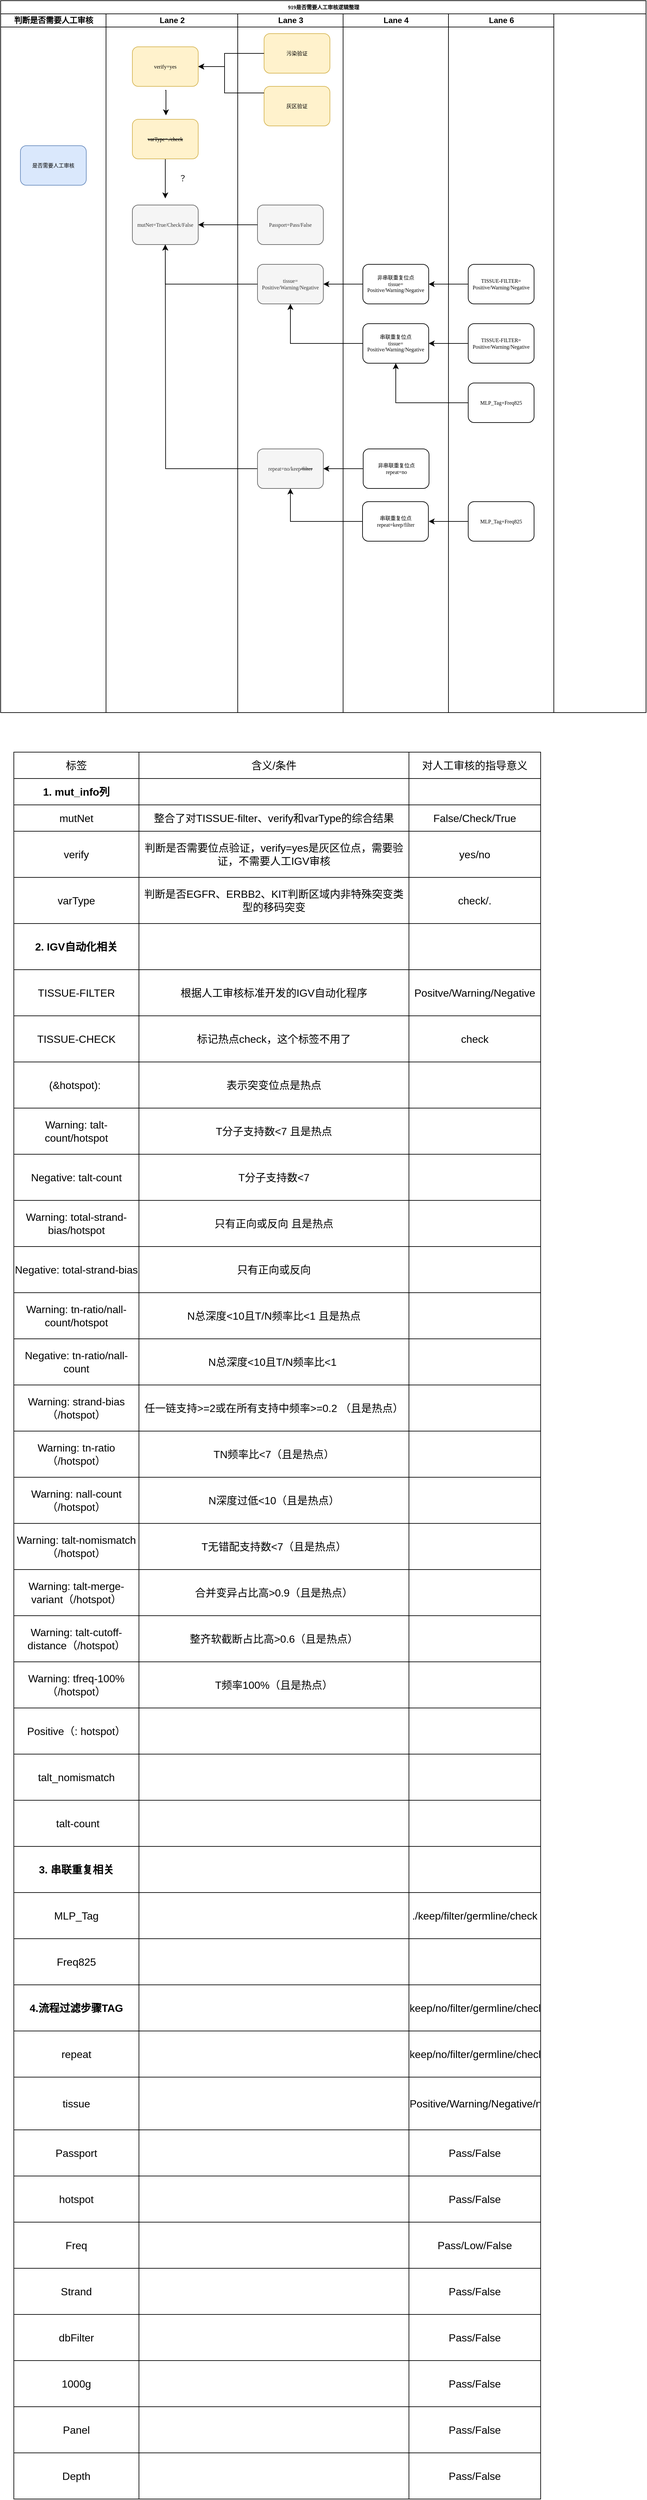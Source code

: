 <mxfile version="23.1.5" type="github" pages="2">
  <diagram name="Page-1" id="74e2e168-ea6b-b213-b513-2b3c1d86103e">
    <mxGraphModel dx="881" dy="491" grid="1" gridSize="10" guides="1" tooltips="1" connect="1" arrows="1" fold="1" page="1" pageScale="1" pageWidth="1100" pageHeight="850" background="none" math="0" shadow="0">
      <root>
        <mxCell id="0" />
        <mxCell id="1" parent="0" />
        <mxCell id="77e6c97f196da883-1" value="919是否需要人工审核逻辑整理" style="swimlane;html=1;childLayout=stackLayout;startSize=20;rounded=0;shadow=0;labelBackgroundColor=none;strokeWidth=1;fontFamily=Verdana;fontSize=8;align=center;" parent="1" vertex="1">
          <mxGeometry x="70" y="10" width="980" height="1080" as="geometry" />
        </mxCell>
        <mxCell id="77e6c97f196da883-2" value="判断是否需要人工审核" style="swimlane;html=1;startSize=20;" parent="77e6c97f196da883-1" vertex="1">
          <mxGeometry y="20" width="160" height="1060" as="geometry" />
        </mxCell>
        <mxCell id="77e6c97f196da883-8" value="是否需要人工审核" style="rounded=1;whiteSpace=wrap;html=1;shadow=0;labelBackgroundColor=none;strokeWidth=1;fontFamily=Verdana;fontSize=8;align=center;fillColor=#dae8fc;strokeColor=#6c8ebf;" parent="77e6c97f196da883-2" vertex="1">
          <mxGeometry x="30" y="200" width="100" height="60" as="geometry" />
        </mxCell>
        <mxCell id="77e6c97f196da883-3" value="Lane 2" style="swimlane;html=1;startSize=20;" parent="77e6c97f196da883-1" vertex="1">
          <mxGeometry x="160" y="20" width="200" height="1060" as="geometry" />
        </mxCell>
        <mxCell id="77e6c97f196da883-11" value="verify=yes" style="rounded=1;whiteSpace=wrap;html=1;shadow=0;labelBackgroundColor=none;strokeWidth=1;fontFamily=Verdana;fontSize=8;align=center;fillColor=#fff2cc;strokeColor=#d6b656;" parent="77e6c97f196da883-3" vertex="1">
          <mxGeometry x="40" y="50" width="100" height="60" as="geometry" />
        </mxCell>
        <mxCell id="77e6c97f196da883-12" value="mutNet=True/Check/False" style="rounded=1;whiteSpace=wrap;html=1;shadow=0;labelBackgroundColor=none;strokeWidth=1;fontFamily=Verdana;fontSize=8;align=center;fillColor=#f5f5f5;strokeColor=#666666;fontColor=#333333;" parent="77e6c97f196da883-3" vertex="1">
          <mxGeometry x="40" y="290" width="100" height="60" as="geometry" />
        </mxCell>
        <mxCell id="gROawkm3clonCkUMPsZn-80" style="edgeStyle=orthogonalEdgeStyle;rounded=0;orthogonalLoop=1;jettySize=auto;html=1;" parent="77e6c97f196da883-3" source="gROawkm3clonCkUMPsZn-16" edge="1">
          <mxGeometry relative="1" as="geometry">
            <mxPoint x="90" y="280" as="targetPoint" />
          </mxGeometry>
        </mxCell>
        <mxCell id="gROawkm3clonCkUMPsZn-16" value="&lt;strike&gt;varType=./check&lt;/strike&gt;" style="rounded=1;whiteSpace=wrap;html=1;shadow=0;labelBackgroundColor=none;strokeWidth=1;fontFamily=Verdana;fontSize=8;align=center;fillColor=#fff2cc;strokeColor=#d6b656;" parent="77e6c97f196da883-3" vertex="1">
          <mxGeometry x="40" y="160" width="100" height="60" as="geometry" />
        </mxCell>
        <mxCell id="gROawkm3clonCkUMPsZn-81" value="？" style="text;html=1;align=center;verticalAlign=middle;resizable=0;points=[];autosize=1;strokeColor=none;fillColor=none;" parent="77e6c97f196da883-3" vertex="1">
          <mxGeometry x="96" y="235" width="40" height="30" as="geometry" />
        </mxCell>
        <mxCell id="77e6c97f196da883-4" value="Lane 3" style="swimlane;html=1;startSize=20;" parent="77e6c97f196da883-1" vertex="1">
          <mxGeometry x="360" y="20" width="160" height="1060" as="geometry" />
        </mxCell>
        <mxCell id="gROawkm3clonCkUMPsZn-7" value="Passport=Pass/False" style="rounded=1;whiteSpace=wrap;html=1;shadow=0;labelBackgroundColor=none;strokeWidth=1;fontFamily=Verdana;fontSize=8;align=center;fillColor=#f5f5f5;fontColor=#333333;strokeColor=#666666;" parent="77e6c97f196da883-4" vertex="1">
          <mxGeometry x="30" y="290" width="100" height="60" as="geometry" />
        </mxCell>
        <mxCell id="gROawkm3clonCkUMPsZn-6" value="tissue=&lt;br&gt;Positive/Warning/Negative" style="rounded=1;whiteSpace=wrap;html=1;shadow=0;labelBackgroundColor=none;strokeWidth=1;fontFamily=Verdana;fontSize=8;align=center;fillColor=#f5f5f5;fontColor=#333333;strokeColor=#666666;" parent="77e6c97f196da883-4" vertex="1">
          <mxGeometry x="30" y="380" width="100" height="60" as="geometry" />
        </mxCell>
        <mxCell id="Gz6j1d04SvAU4OI1xCj5-19" style="edgeStyle=orthogonalEdgeStyle;rounded=0;orthogonalLoop=1;jettySize=auto;html=1;exitX=0;exitY=0.5;exitDx=0;exitDy=0;" parent="77e6c97f196da883-4" source="gROawkm3clonCkUMPsZn-8" edge="1">
          <mxGeometry relative="1" as="geometry">
            <mxPoint x="-110" y="350" as="targetPoint" />
          </mxGeometry>
        </mxCell>
        <mxCell id="gROawkm3clonCkUMPsZn-8" value="repeat=no/keep&lt;strike&gt;/filter&lt;/strike&gt;" style="rounded=1;whiteSpace=wrap;html=1;shadow=0;labelBackgroundColor=none;strokeWidth=1;fontFamily=Verdana;fontSize=8;align=center;fillColor=#f5f5f5;fontColor=#333333;strokeColor=#666666;" parent="77e6c97f196da883-4" vertex="1">
          <mxGeometry x="30" y="660" width="100" height="60" as="geometry" />
        </mxCell>
        <mxCell id="gROawkm3clonCkUMPsZn-21" value="污染验证" style="rounded=1;whiteSpace=wrap;html=1;shadow=0;labelBackgroundColor=none;strokeWidth=1;fontFamily=Verdana;fontSize=8;align=center;fillColor=#fff2cc;strokeColor=#d6b656;" parent="77e6c97f196da883-4" vertex="1">
          <mxGeometry x="40" y="30" width="100" height="60" as="geometry" />
        </mxCell>
        <mxCell id="gROawkm3clonCkUMPsZn-22" value="灰区验证" style="rounded=1;whiteSpace=wrap;html=1;shadow=0;labelBackgroundColor=none;strokeWidth=1;fontFamily=Verdana;fontSize=8;align=center;fillColor=#fff2cc;strokeColor=#d6b656;" parent="77e6c97f196da883-4" vertex="1">
          <mxGeometry x="40" y="110" width="100" height="60" as="geometry" />
        </mxCell>
        <mxCell id="gROawkm3clonCkUMPsZn-23" style="edgeStyle=orthogonalEdgeStyle;rounded=0;orthogonalLoop=1;jettySize=auto;html=1;exitX=0.5;exitY=1;exitDx=0;exitDy=0;" parent="77e6c97f196da883-4" source="gROawkm3clonCkUMPsZn-22" target="gROawkm3clonCkUMPsZn-22" edge="1">
          <mxGeometry relative="1" as="geometry" />
        </mxCell>
        <mxCell id="77e6c97f196da883-5" value="Lane 4" style="swimlane;html=1;startSize=20;" parent="77e6c97f196da883-1" vertex="1">
          <mxGeometry x="520" y="20" width="160" height="1060" as="geometry" />
        </mxCell>
        <mxCell id="77e6c97f196da883-14" value="非串联重复位点&lt;br&gt;tissue=&lt;br style=&quot;border-color: var(--border-color);&quot;&gt;Positive/Warning/Negative" style="rounded=1;whiteSpace=wrap;html=1;shadow=0;labelBackgroundColor=none;strokeWidth=1;fontFamily=Verdana;fontSize=8;align=center;" parent="77e6c97f196da883-5" vertex="1">
          <mxGeometry x="30" y="380" width="100" height="60" as="geometry" />
        </mxCell>
        <mxCell id="77e6c97f196da883-19" value="串联重复位点&lt;br&gt;repeat=keep/filter" style="rounded=1;whiteSpace=wrap;html=1;shadow=0;labelBackgroundColor=none;strokeWidth=1;fontFamily=Verdana;fontSize=8;align=center;" parent="77e6c97f196da883-5" vertex="1">
          <mxGeometry x="29.5" y="740" width="100" height="60" as="geometry" />
        </mxCell>
        <mxCell id="gROawkm3clonCkUMPsZn-14" value="非串联重复位点&lt;br&gt;repeat=no" style="rounded=1;whiteSpace=wrap;html=1;shadow=0;labelBackgroundColor=none;strokeWidth=1;fontFamily=Verdana;fontSize=8;align=center;" parent="77e6c97f196da883-5" vertex="1">
          <mxGeometry x="30.5" y="660" width="100" height="60" as="geometry" />
        </mxCell>
        <mxCell id="gROawkm3clonCkUMPsZn-15" value="串联重复位点&lt;br&gt;tissue=&lt;br style=&quot;border-color: var(--border-color);&quot;&gt;Positive/Warning/Negative" style="rounded=1;whiteSpace=wrap;html=1;shadow=0;labelBackgroundColor=none;strokeWidth=1;fontFamily=Verdana;fontSize=8;align=center;" parent="77e6c97f196da883-5" vertex="1">
          <mxGeometry x="30" y="470" width="100" height="60" as="geometry" />
        </mxCell>
        <mxCell id="77e6c97f196da883-7" value="Lane 6" style="swimlane;html=1;startSize=20;" parent="77e6c97f196da883-1" vertex="1">
          <mxGeometry x="680" y="20" width="160" height="1060" as="geometry" />
        </mxCell>
        <mxCell id="gROawkm3clonCkUMPsZn-48" value="TISSUE-FILTER=&lt;br&gt;Positive/Warning/Negative" style="rounded=1;whiteSpace=wrap;html=1;shadow=0;labelBackgroundColor=none;strokeWidth=1;fontFamily=Verdana;fontSize=8;align=center;" parent="77e6c97f196da883-7" vertex="1">
          <mxGeometry x="30" y="380" width="100" height="60" as="geometry" />
        </mxCell>
        <mxCell id="gROawkm3clonCkUMPsZn-49" value="TISSUE-FILTER=&lt;br style=&quot;border-color: var(--border-color);&quot;&gt;Positive/Warning/Negative" style="rounded=1;whiteSpace=wrap;html=1;shadow=0;labelBackgroundColor=none;strokeWidth=1;fontFamily=Verdana;fontSize=8;align=center;" parent="77e6c97f196da883-7" vertex="1">
          <mxGeometry x="30" y="470" width="100" height="60" as="geometry" />
        </mxCell>
        <mxCell id="gROawkm3clonCkUMPsZn-77" value="MLP_Tag+Freq825" style="rounded=1;whiteSpace=wrap;html=1;shadow=0;labelBackgroundColor=none;strokeWidth=1;fontFamily=Verdana;fontSize=8;align=center;" parent="77e6c97f196da883-7" vertex="1">
          <mxGeometry x="30" y="560" width="100" height="60" as="geometry" />
        </mxCell>
        <mxCell id="Gz6j1d04SvAU4OI1xCj5-6" style="edgeStyle=orthogonalEdgeStyle;rounded=0;orthogonalLoop=1;jettySize=auto;html=1;exitX=0;exitY=0.5;exitDx=0;exitDy=0;" parent="77e6c97f196da883-7" edge="1">
          <mxGeometry relative="1" as="geometry">
            <mxPoint x="-30" y="770" as="targetPoint" />
            <mxPoint x="30" y="770" as="sourcePoint" />
          </mxGeometry>
        </mxCell>
        <mxCell id="Gz6j1d04SvAU4OI1xCj5-10" value="MLP_Tag+Freq825" style="rounded=1;whiteSpace=wrap;html=1;shadow=0;labelBackgroundColor=none;strokeWidth=1;fontFamily=Verdana;fontSize=8;align=center;" parent="77e6c97f196da883-7" vertex="1">
          <mxGeometry x="30" y="740" width="100" height="60" as="geometry" />
        </mxCell>
        <mxCell id="gROawkm3clonCkUMPsZn-45" style="edgeStyle=orthogonalEdgeStyle;rounded=0;orthogonalLoop=1;jettySize=auto;html=1;" parent="77e6c97f196da883-1" source="gROawkm3clonCkUMPsZn-21" target="77e6c97f196da883-11" edge="1">
          <mxGeometry relative="1" as="geometry">
            <mxPoint x="310" y="80" as="targetPoint" />
            <Array as="points">
              <mxPoint x="340" y="80" />
              <mxPoint x="340" y="100" />
            </Array>
          </mxGeometry>
        </mxCell>
        <mxCell id="gROawkm3clonCkUMPsZn-46" style="edgeStyle=orthogonalEdgeStyle;rounded=0;orthogonalLoop=1;jettySize=auto;html=1;entryX=1;entryY=0.5;entryDx=0;entryDy=0;" parent="77e6c97f196da883-1" source="gROawkm3clonCkUMPsZn-22" target="77e6c97f196da883-11" edge="1">
          <mxGeometry relative="1" as="geometry">
            <Array as="points">
              <mxPoint x="340" y="140" />
              <mxPoint x="340" y="100" />
            </Array>
          </mxGeometry>
        </mxCell>
        <mxCell id="Gz6j1d04SvAU4OI1xCj5-1" style="edgeStyle=orthogonalEdgeStyle;rounded=0;orthogonalLoop=1;jettySize=auto;html=1;entryX=1;entryY=0.5;entryDx=0;entryDy=0;" parent="77e6c97f196da883-1" source="77e6c97f196da883-14" target="gROawkm3clonCkUMPsZn-6" edge="1">
          <mxGeometry relative="1" as="geometry" />
        </mxCell>
        <mxCell id="Gz6j1d04SvAU4OI1xCj5-2" style="edgeStyle=orthogonalEdgeStyle;rounded=0;orthogonalLoop=1;jettySize=auto;html=1;entryX=0.5;entryY=1;entryDx=0;entryDy=0;" parent="77e6c97f196da883-1" source="gROawkm3clonCkUMPsZn-15" target="gROawkm3clonCkUMPsZn-6" edge="1">
          <mxGeometry relative="1" as="geometry" />
        </mxCell>
        <mxCell id="Gz6j1d04SvAU4OI1xCj5-3" style="edgeStyle=orthogonalEdgeStyle;rounded=0;orthogonalLoop=1;jettySize=auto;html=1;exitX=0;exitY=0.5;exitDx=0;exitDy=0;" parent="77e6c97f196da883-1" source="gROawkm3clonCkUMPsZn-14" target="gROawkm3clonCkUMPsZn-8" edge="1">
          <mxGeometry relative="1" as="geometry" />
        </mxCell>
        <mxCell id="Gz6j1d04SvAU4OI1xCj5-4" style="edgeStyle=orthogonalEdgeStyle;rounded=0;orthogonalLoop=1;jettySize=auto;html=1;exitX=0;exitY=0.5;exitDx=0;exitDy=0;entryX=0.5;entryY=1;entryDx=0;entryDy=0;" parent="77e6c97f196da883-1" source="77e6c97f196da883-19" target="gROawkm3clonCkUMPsZn-8" edge="1">
          <mxGeometry relative="1" as="geometry" />
        </mxCell>
        <mxCell id="Gz6j1d04SvAU4OI1xCj5-5" style="edgeStyle=orthogonalEdgeStyle;rounded=0;orthogonalLoop=1;jettySize=auto;html=1;entryX=1;entryY=0.5;entryDx=0;entryDy=0;" parent="77e6c97f196da883-1" source="gROawkm3clonCkUMPsZn-48" target="77e6c97f196da883-14" edge="1">
          <mxGeometry relative="1" as="geometry" />
        </mxCell>
        <mxCell id="Gz6j1d04SvAU4OI1xCj5-8" style="edgeStyle=orthogonalEdgeStyle;rounded=0;orthogonalLoop=1;jettySize=auto;html=1;entryX=0.5;entryY=1;entryDx=0;entryDy=0;" parent="77e6c97f196da883-1" source="gROawkm3clonCkUMPsZn-77" target="gROawkm3clonCkUMPsZn-15" edge="1">
          <mxGeometry relative="1" as="geometry" />
        </mxCell>
        <mxCell id="Gz6j1d04SvAU4OI1xCj5-9" style="edgeStyle=orthogonalEdgeStyle;rounded=0;orthogonalLoop=1;jettySize=auto;html=1;exitX=0;exitY=0.5;exitDx=0;exitDy=0;entryX=1;entryY=0.5;entryDx=0;entryDy=0;" parent="77e6c97f196da883-1" source="gROawkm3clonCkUMPsZn-49" target="gROawkm3clonCkUMPsZn-15" edge="1">
          <mxGeometry relative="1" as="geometry" />
        </mxCell>
        <mxCell id="Gz6j1d04SvAU4OI1xCj5-17" style="edgeStyle=orthogonalEdgeStyle;rounded=0;orthogonalLoop=1;jettySize=auto;html=1;exitX=0;exitY=0.5;exitDx=0;exitDy=0;entryX=1;entryY=0.5;entryDx=0;entryDy=0;" parent="77e6c97f196da883-1" source="gROawkm3clonCkUMPsZn-7" target="77e6c97f196da883-12" edge="1">
          <mxGeometry relative="1" as="geometry">
            <Array as="points">
              <mxPoint x="390" y="340" />
            </Array>
          </mxGeometry>
        </mxCell>
        <mxCell id="Gz6j1d04SvAU4OI1xCj5-18" style="edgeStyle=orthogonalEdgeStyle;rounded=0;orthogonalLoop=1;jettySize=auto;html=1;exitX=0;exitY=0.5;exitDx=0;exitDy=0;entryX=0.5;entryY=1;entryDx=0;entryDy=0;" parent="77e6c97f196da883-1" source="gROawkm3clonCkUMPsZn-6" target="77e6c97f196da883-12" edge="1">
          <mxGeometry relative="1" as="geometry" />
        </mxCell>
        <mxCell id="Gz6j1d04SvAU4OI1xCj5-11" style="edgeStyle=orthogonalEdgeStyle;rounded=0;orthogonalLoop=1;jettySize=auto;html=1;" parent="1" edge="1">
          <mxGeometry relative="1" as="geometry">
            <mxPoint x="321" y="184" as="targetPoint" />
            <mxPoint x="320" y="146" as="sourcePoint" />
          </mxGeometry>
        </mxCell>
        <mxCell id="_ojp3V_NxjRKTb740ofn-3" value="" style="shape=table;startSize=0;container=1;collapsible=0;childLayout=tableLayout;fontSize=16;" parent="1" vertex="1">
          <mxGeometry x="90" y="1150" width="800" height="2650" as="geometry" />
        </mxCell>
        <mxCell id="_ojp3V_NxjRKTb740ofn-4" value="" style="shape=tableRow;horizontal=0;startSize=0;swimlaneHead=0;swimlaneBody=0;strokeColor=inherit;top=0;left=0;bottom=0;right=0;collapsible=0;dropTarget=0;fillColor=none;points=[[0,0.5],[1,0.5]];portConstraint=eastwest;fontSize=16;" parent="_ojp3V_NxjRKTb740ofn-3" vertex="1">
          <mxGeometry width="800" height="40" as="geometry" />
        </mxCell>
        <mxCell id="_ojp3V_NxjRKTb740ofn-5" value="标签" style="shape=partialRectangle;html=1;whiteSpace=wrap;connectable=0;strokeColor=inherit;overflow=hidden;fillColor=none;top=0;left=0;bottom=0;right=0;pointerEvents=1;fontSize=16;" parent="_ojp3V_NxjRKTb740ofn-4" vertex="1">
          <mxGeometry width="190" height="40" as="geometry">
            <mxRectangle width="190" height="40" as="alternateBounds" />
          </mxGeometry>
        </mxCell>
        <mxCell id="_ojp3V_NxjRKTb740ofn-6" value="含义/条件" style="shape=partialRectangle;html=1;whiteSpace=wrap;connectable=0;strokeColor=inherit;overflow=hidden;fillColor=none;top=0;left=0;bottom=0;right=0;pointerEvents=1;fontSize=16;" parent="_ojp3V_NxjRKTb740ofn-4" vertex="1">
          <mxGeometry x="190" width="410" height="40" as="geometry">
            <mxRectangle width="410" height="40" as="alternateBounds" />
          </mxGeometry>
        </mxCell>
        <mxCell id="_ojp3V_NxjRKTb740ofn-7" value="对人工审核的指导意义" style="shape=partialRectangle;html=1;whiteSpace=wrap;connectable=0;strokeColor=inherit;overflow=hidden;fillColor=none;top=0;left=0;bottom=0;right=0;pointerEvents=1;fontSize=16;" parent="_ojp3V_NxjRKTb740ofn-4" vertex="1">
          <mxGeometry x="600" width="200" height="40" as="geometry">
            <mxRectangle width="200" height="40" as="alternateBounds" />
          </mxGeometry>
        </mxCell>
        <mxCell id="QHpl8Yz81FgTYKZgwHpx-1" value="" style="shape=tableRow;horizontal=0;startSize=0;swimlaneHead=0;swimlaneBody=0;strokeColor=inherit;top=0;left=0;bottom=0;right=0;collapsible=0;dropTarget=0;fillColor=none;points=[[0,0.5],[1,0.5]];portConstraint=eastwest;fontSize=16;" vertex="1" parent="_ojp3V_NxjRKTb740ofn-3">
          <mxGeometry y="40" width="800" height="40" as="geometry" />
        </mxCell>
        <mxCell id="QHpl8Yz81FgTYKZgwHpx-2" value="&lt;b&gt;1. mut_info列&lt;/b&gt;" style="shape=partialRectangle;html=1;whiteSpace=wrap;connectable=0;strokeColor=inherit;overflow=hidden;fillColor=none;top=0;left=0;bottom=0;right=0;pointerEvents=1;fontSize=16;" vertex="1" parent="QHpl8Yz81FgTYKZgwHpx-1">
          <mxGeometry width="190" height="40" as="geometry">
            <mxRectangle width="190" height="40" as="alternateBounds" />
          </mxGeometry>
        </mxCell>
        <mxCell id="QHpl8Yz81FgTYKZgwHpx-3" value="" style="shape=partialRectangle;html=1;whiteSpace=wrap;connectable=0;strokeColor=inherit;overflow=hidden;fillColor=none;top=0;left=0;bottom=0;right=0;pointerEvents=1;fontSize=16;" vertex="1" parent="QHpl8Yz81FgTYKZgwHpx-1">
          <mxGeometry x="190" width="410" height="40" as="geometry">
            <mxRectangle width="410" height="40" as="alternateBounds" />
          </mxGeometry>
        </mxCell>
        <mxCell id="QHpl8Yz81FgTYKZgwHpx-4" value="" style="shape=partialRectangle;html=1;whiteSpace=wrap;connectable=0;strokeColor=inherit;overflow=hidden;fillColor=none;top=0;left=0;bottom=0;right=0;pointerEvents=1;fontSize=16;" vertex="1" parent="QHpl8Yz81FgTYKZgwHpx-1">
          <mxGeometry x="600" width="200" height="40" as="geometry">
            <mxRectangle width="200" height="40" as="alternateBounds" />
          </mxGeometry>
        </mxCell>
        <mxCell id="_ojp3V_NxjRKTb740ofn-8" value="" style="shape=tableRow;horizontal=0;startSize=0;swimlaneHead=0;swimlaneBody=0;strokeColor=inherit;top=0;left=0;bottom=0;right=0;collapsible=0;dropTarget=0;fillColor=none;points=[[0,0.5],[1,0.5]];portConstraint=eastwest;fontSize=16;" parent="_ojp3V_NxjRKTb740ofn-3" vertex="1">
          <mxGeometry y="80" width="800" height="40" as="geometry" />
        </mxCell>
        <mxCell id="_ojp3V_NxjRKTb740ofn-9" value="mutNet" style="shape=partialRectangle;html=1;whiteSpace=wrap;connectable=0;strokeColor=inherit;overflow=hidden;fillColor=none;top=0;left=0;bottom=0;right=0;pointerEvents=1;fontSize=16;" parent="_ojp3V_NxjRKTb740ofn-8" vertex="1">
          <mxGeometry width="190" height="40" as="geometry">
            <mxRectangle width="190" height="40" as="alternateBounds" />
          </mxGeometry>
        </mxCell>
        <mxCell id="_ojp3V_NxjRKTb740ofn-10" value="整合了对TISSUE-filter、verify和varType的综合结果" style="shape=partialRectangle;html=1;whiteSpace=wrap;connectable=0;strokeColor=inherit;overflow=hidden;fillColor=none;top=0;left=0;bottom=0;right=0;pointerEvents=1;fontSize=16;" parent="_ojp3V_NxjRKTb740ofn-8" vertex="1">
          <mxGeometry x="190" width="410" height="40" as="geometry">
            <mxRectangle width="410" height="40" as="alternateBounds" />
          </mxGeometry>
        </mxCell>
        <mxCell id="_ojp3V_NxjRKTb740ofn-11" value="False/Check/True" style="shape=partialRectangle;html=1;whiteSpace=wrap;connectable=0;strokeColor=inherit;overflow=hidden;fillColor=none;top=0;left=0;bottom=0;right=0;pointerEvents=1;fontSize=16;" parent="_ojp3V_NxjRKTb740ofn-8" vertex="1">
          <mxGeometry x="600" width="200" height="40" as="geometry">
            <mxRectangle width="200" height="40" as="alternateBounds" />
          </mxGeometry>
        </mxCell>
        <mxCell id="_ojp3V_NxjRKTb740ofn-12" value="" style="shape=tableRow;horizontal=0;startSize=0;swimlaneHead=0;swimlaneBody=0;strokeColor=inherit;top=0;left=0;bottom=0;right=0;collapsible=0;dropTarget=0;fillColor=none;points=[[0,0.5],[1,0.5]];portConstraint=eastwest;fontSize=16;" parent="_ojp3V_NxjRKTb740ofn-3" vertex="1">
          <mxGeometry y="120" width="800" height="70" as="geometry" />
        </mxCell>
        <mxCell id="_ojp3V_NxjRKTb740ofn-13" value="verify" style="shape=partialRectangle;html=1;whiteSpace=wrap;connectable=0;strokeColor=inherit;overflow=hidden;fillColor=none;top=0;left=0;bottom=0;right=0;pointerEvents=1;fontSize=16;" parent="_ojp3V_NxjRKTb740ofn-12" vertex="1">
          <mxGeometry width="190" height="70" as="geometry">
            <mxRectangle width="190" height="70" as="alternateBounds" />
          </mxGeometry>
        </mxCell>
        <mxCell id="_ojp3V_NxjRKTb740ofn-14" value="判断是否需要位点验证，verify=yes是灰区位点，需要验证，不需要人工IGV审核" style="shape=partialRectangle;html=1;whiteSpace=wrap;connectable=0;strokeColor=inherit;overflow=hidden;fillColor=none;top=0;left=0;bottom=0;right=0;pointerEvents=1;fontSize=16;" parent="_ojp3V_NxjRKTb740ofn-12" vertex="1">
          <mxGeometry x="190" width="410" height="70" as="geometry">
            <mxRectangle width="410" height="70" as="alternateBounds" />
          </mxGeometry>
        </mxCell>
        <mxCell id="_ojp3V_NxjRKTb740ofn-15" value="yes/no" style="shape=partialRectangle;html=1;whiteSpace=wrap;connectable=0;strokeColor=inherit;overflow=hidden;fillColor=none;top=0;left=0;bottom=0;right=0;pointerEvents=1;fontSize=16;" parent="_ojp3V_NxjRKTb740ofn-12" vertex="1">
          <mxGeometry x="600" width="200" height="70" as="geometry">
            <mxRectangle width="200" height="70" as="alternateBounds" />
          </mxGeometry>
        </mxCell>
        <mxCell id="_ojp3V_NxjRKTb740ofn-16" value="" style="shape=tableRow;horizontal=0;startSize=0;swimlaneHead=0;swimlaneBody=0;strokeColor=inherit;top=0;left=0;bottom=0;right=0;collapsible=0;dropTarget=0;fillColor=none;points=[[0,0.5],[1,0.5]];portConstraint=eastwest;fontSize=16;" parent="_ojp3V_NxjRKTb740ofn-3" vertex="1">
          <mxGeometry y="190" width="800" height="70" as="geometry" />
        </mxCell>
        <mxCell id="_ojp3V_NxjRKTb740ofn-17" value="varType" style="shape=partialRectangle;html=1;whiteSpace=wrap;connectable=0;strokeColor=inherit;overflow=hidden;fillColor=none;top=0;left=0;bottom=0;right=0;pointerEvents=1;fontSize=16;" parent="_ojp3V_NxjRKTb740ofn-16" vertex="1">
          <mxGeometry width="190" height="70" as="geometry">
            <mxRectangle width="190" height="70" as="alternateBounds" />
          </mxGeometry>
        </mxCell>
        <mxCell id="_ojp3V_NxjRKTb740ofn-18" value="判断是否EGFR、ERBB2、KIT判断区域内非特殊突变类型的移码突变" style="shape=partialRectangle;html=1;whiteSpace=wrap;connectable=0;strokeColor=inherit;overflow=hidden;fillColor=none;top=0;left=0;bottom=0;right=0;pointerEvents=1;fontSize=16;" parent="_ojp3V_NxjRKTb740ofn-16" vertex="1">
          <mxGeometry x="190" width="410" height="70" as="geometry">
            <mxRectangle width="410" height="70" as="alternateBounds" />
          </mxGeometry>
        </mxCell>
        <mxCell id="_ojp3V_NxjRKTb740ofn-19" value="check/." style="shape=partialRectangle;html=1;whiteSpace=wrap;connectable=0;strokeColor=inherit;overflow=hidden;fillColor=none;top=0;left=0;bottom=0;right=0;pointerEvents=1;fontSize=16;" parent="_ojp3V_NxjRKTb740ofn-16" vertex="1">
          <mxGeometry x="600" width="200" height="70" as="geometry">
            <mxRectangle width="200" height="70" as="alternateBounds" />
          </mxGeometry>
        </mxCell>
        <mxCell id="QHpl8Yz81FgTYKZgwHpx-5" value="" style="shape=tableRow;horizontal=0;startSize=0;swimlaneHead=0;swimlaneBody=0;strokeColor=inherit;top=0;left=0;bottom=0;right=0;collapsible=0;dropTarget=0;fillColor=none;points=[[0,0.5],[1,0.5]];portConstraint=eastwest;fontSize=16;fontStyle=1" vertex="1" parent="_ojp3V_NxjRKTb740ofn-3">
          <mxGeometry y="260" width="800" height="70" as="geometry" />
        </mxCell>
        <mxCell id="QHpl8Yz81FgTYKZgwHpx-6" value="&lt;b&gt;2. IGV自动化相关&lt;/b&gt;" style="shape=partialRectangle;html=1;whiteSpace=wrap;connectable=0;strokeColor=inherit;overflow=hidden;fillColor=none;top=0;left=0;bottom=0;right=0;pointerEvents=1;fontSize=16;" vertex="1" parent="QHpl8Yz81FgTYKZgwHpx-5">
          <mxGeometry width="190" height="70" as="geometry">
            <mxRectangle width="190" height="70" as="alternateBounds" />
          </mxGeometry>
        </mxCell>
        <mxCell id="QHpl8Yz81FgTYKZgwHpx-7" value="" style="shape=partialRectangle;html=1;whiteSpace=wrap;connectable=0;strokeColor=inherit;overflow=hidden;fillColor=none;top=0;left=0;bottom=0;right=0;pointerEvents=1;fontSize=16;" vertex="1" parent="QHpl8Yz81FgTYKZgwHpx-5">
          <mxGeometry x="190" width="410" height="70" as="geometry">
            <mxRectangle width="410" height="70" as="alternateBounds" />
          </mxGeometry>
        </mxCell>
        <mxCell id="QHpl8Yz81FgTYKZgwHpx-8" value="" style="shape=partialRectangle;html=1;whiteSpace=wrap;connectable=0;strokeColor=inherit;overflow=hidden;fillColor=none;top=0;left=0;bottom=0;right=0;pointerEvents=1;fontSize=16;" vertex="1" parent="QHpl8Yz81FgTYKZgwHpx-5">
          <mxGeometry x="600" width="200" height="70" as="geometry">
            <mxRectangle width="200" height="70" as="alternateBounds" />
          </mxGeometry>
        </mxCell>
        <mxCell id="_ojp3V_NxjRKTb740ofn-20" value="" style="shape=tableRow;horizontal=0;startSize=0;swimlaneHead=0;swimlaneBody=0;strokeColor=inherit;top=0;left=0;bottom=0;right=0;collapsible=0;dropTarget=0;fillColor=none;points=[[0,0.5],[1,0.5]];portConstraint=eastwest;fontSize=16;" parent="_ojp3V_NxjRKTb740ofn-3" vertex="1">
          <mxGeometry y="330" width="800" height="70" as="geometry" />
        </mxCell>
        <mxCell id="_ojp3V_NxjRKTb740ofn-21" value="TISSUE-FILTER" style="shape=partialRectangle;html=1;whiteSpace=wrap;connectable=0;strokeColor=inherit;overflow=hidden;fillColor=none;top=0;left=0;bottom=0;right=0;pointerEvents=1;fontSize=16;" parent="_ojp3V_NxjRKTb740ofn-20" vertex="1">
          <mxGeometry width="190" height="70" as="geometry">
            <mxRectangle width="190" height="70" as="alternateBounds" />
          </mxGeometry>
        </mxCell>
        <mxCell id="_ojp3V_NxjRKTb740ofn-22" value="根据人工审核标准开发的IGV自动化程序" style="shape=partialRectangle;html=1;whiteSpace=wrap;connectable=0;strokeColor=inherit;overflow=hidden;fillColor=none;top=0;left=0;bottom=0;right=0;pointerEvents=1;fontSize=16;" parent="_ojp3V_NxjRKTb740ofn-20" vertex="1">
          <mxGeometry x="190" width="410" height="70" as="geometry">
            <mxRectangle width="410" height="70" as="alternateBounds" />
          </mxGeometry>
        </mxCell>
        <mxCell id="_ojp3V_NxjRKTb740ofn-23" value="Positve/Warning/Negative" style="shape=partialRectangle;html=1;whiteSpace=wrap;connectable=0;strokeColor=inherit;overflow=hidden;fillColor=none;top=0;left=0;bottom=0;right=0;pointerEvents=1;fontSize=16;" parent="_ojp3V_NxjRKTb740ofn-20" vertex="1">
          <mxGeometry x="600" width="200" height="70" as="geometry">
            <mxRectangle width="200" height="70" as="alternateBounds" />
          </mxGeometry>
        </mxCell>
        <mxCell id="QHpl8Yz81FgTYKZgwHpx-9" value="" style="shape=tableRow;horizontal=0;startSize=0;swimlaneHead=0;swimlaneBody=0;strokeColor=inherit;top=0;left=0;bottom=0;right=0;collapsible=0;dropTarget=0;fillColor=none;points=[[0,0.5],[1,0.5]];portConstraint=eastwest;fontSize=16;" vertex="1" parent="_ojp3V_NxjRKTb740ofn-3">
          <mxGeometry y="400" width="800" height="70" as="geometry" />
        </mxCell>
        <mxCell id="QHpl8Yz81FgTYKZgwHpx-10" value="TISSUE-CHECK" style="shape=partialRectangle;html=1;whiteSpace=wrap;connectable=0;strokeColor=inherit;overflow=hidden;fillColor=none;top=0;left=0;bottom=0;right=0;pointerEvents=1;fontSize=16;" vertex="1" parent="QHpl8Yz81FgTYKZgwHpx-9">
          <mxGeometry width="190" height="70" as="geometry">
            <mxRectangle width="190" height="70" as="alternateBounds" />
          </mxGeometry>
        </mxCell>
        <mxCell id="QHpl8Yz81FgTYKZgwHpx-11" value="标记热点check，这个标签不用了" style="shape=partialRectangle;html=1;whiteSpace=wrap;connectable=0;strokeColor=inherit;overflow=hidden;fillColor=none;top=0;left=0;bottom=0;right=0;pointerEvents=1;fontSize=16;" vertex="1" parent="QHpl8Yz81FgTYKZgwHpx-9">
          <mxGeometry x="190" width="410" height="70" as="geometry">
            <mxRectangle width="410" height="70" as="alternateBounds" />
          </mxGeometry>
        </mxCell>
        <mxCell id="QHpl8Yz81FgTYKZgwHpx-12" value="check" style="shape=partialRectangle;html=1;whiteSpace=wrap;connectable=0;strokeColor=inherit;overflow=hidden;fillColor=none;top=0;left=0;bottom=0;right=0;pointerEvents=1;fontSize=16;" vertex="1" parent="QHpl8Yz81FgTYKZgwHpx-9">
          <mxGeometry x="600" width="200" height="70" as="geometry">
            <mxRectangle width="200" height="70" as="alternateBounds" />
          </mxGeometry>
        </mxCell>
        <mxCell id="_ojp3V_NxjRKTb740ofn-24" value="" style="shape=tableRow;horizontal=0;startSize=0;swimlaneHead=0;swimlaneBody=0;strokeColor=inherit;top=0;left=0;bottom=0;right=0;collapsible=0;dropTarget=0;fillColor=none;points=[[0,0.5],[1,0.5]];portConstraint=eastwest;fontSize=16;" parent="_ojp3V_NxjRKTb740ofn-3" vertex="1">
          <mxGeometry y="470" width="800" height="70" as="geometry" />
        </mxCell>
        <mxCell id="_ojp3V_NxjRKTb740ofn-25" value="(&amp;amp;hotspot):&amp;nbsp;" style="shape=partialRectangle;html=1;whiteSpace=wrap;connectable=0;strokeColor=inherit;overflow=hidden;fillColor=none;top=0;left=0;bottom=0;right=0;pointerEvents=1;fontSize=16;" parent="_ojp3V_NxjRKTb740ofn-24" vertex="1">
          <mxGeometry width="190" height="70" as="geometry">
            <mxRectangle width="190" height="70" as="alternateBounds" />
          </mxGeometry>
        </mxCell>
        <mxCell id="_ojp3V_NxjRKTb740ofn-26" value="表示突变位点是热点" style="shape=partialRectangle;html=1;whiteSpace=wrap;connectable=0;strokeColor=inherit;overflow=hidden;fillColor=none;top=0;left=0;bottom=0;right=0;pointerEvents=1;fontSize=16;" parent="_ojp3V_NxjRKTb740ofn-24" vertex="1">
          <mxGeometry x="190" width="410" height="70" as="geometry">
            <mxRectangle width="410" height="70" as="alternateBounds" />
          </mxGeometry>
        </mxCell>
        <mxCell id="_ojp3V_NxjRKTb740ofn-27" value="" style="shape=partialRectangle;html=1;whiteSpace=wrap;connectable=0;strokeColor=inherit;overflow=hidden;fillColor=none;top=0;left=0;bottom=0;right=0;pointerEvents=1;fontSize=16;" parent="_ojp3V_NxjRKTb740ofn-24" vertex="1">
          <mxGeometry x="600" width="200" height="70" as="geometry">
            <mxRectangle width="200" height="70" as="alternateBounds" />
          </mxGeometry>
        </mxCell>
        <mxCell id="_ojp3V_NxjRKTb740ofn-28" value="" style="shape=tableRow;horizontal=0;startSize=0;swimlaneHead=0;swimlaneBody=0;strokeColor=inherit;top=0;left=0;bottom=0;right=0;collapsible=0;dropTarget=0;fillColor=none;points=[[0,0.5],[1,0.5]];portConstraint=eastwest;fontSize=16;" parent="_ojp3V_NxjRKTb740ofn-3" vertex="1">
          <mxGeometry y="540" width="800" height="70" as="geometry" />
        </mxCell>
        <mxCell id="_ojp3V_NxjRKTb740ofn-29" value="Warning: talt-count/hotspot" style="shape=partialRectangle;html=1;whiteSpace=wrap;connectable=0;strokeColor=inherit;overflow=hidden;fillColor=none;top=0;left=0;bottom=0;right=0;pointerEvents=1;fontSize=16;" parent="_ojp3V_NxjRKTb740ofn-28" vertex="1">
          <mxGeometry width="190" height="70" as="geometry">
            <mxRectangle width="190" height="70" as="alternateBounds" />
          </mxGeometry>
        </mxCell>
        <mxCell id="_ojp3V_NxjRKTb740ofn-30" value="T分子支持数&amp;lt;7 且是热点" style="shape=partialRectangle;html=1;whiteSpace=wrap;connectable=0;strokeColor=inherit;overflow=hidden;fillColor=none;top=0;left=0;bottom=0;right=0;pointerEvents=1;fontSize=16;" parent="_ojp3V_NxjRKTb740ofn-28" vertex="1">
          <mxGeometry x="190" width="410" height="70" as="geometry">
            <mxRectangle width="410" height="70" as="alternateBounds" />
          </mxGeometry>
        </mxCell>
        <mxCell id="_ojp3V_NxjRKTb740ofn-31" value="" style="shape=partialRectangle;html=1;whiteSpace=wrap;connectable=0;strokeColor=inherit;overflow=hidden;fillColor=none;top=0;left=0;bottom=0;right=0;pointerEvents=1;fontSize=16;" parent="_ojp3V_NxjRKTb740ofn-28" vertex="1">
          <mxGeometry x="600" width="200" height="70" as="geometry">
            <mxRectangle width="200" height="70" as="alternateBounds" />
          </mxGeometry>
        </mxCell>
        <mxCell id="_ojp3V_NxjRKTb740ofn-32" value="" style="shape=tableRow;horizontal=0;startSize=0;swimlaneHead=0;swimlaneBody=0;strokeColor=inherit;top=0;left=0;bottom=0;right=0;collapsible=0;dropTarget=0;fillColor=none;points=[[0,0.5],[1,0.5]];portConstraint=eastwest;fontSize=16;" parent="_ojp3V_NxjRKTb740ofn-3" vertex="1">
          <mxGeometry y="610" width="800" height="70" as="geometry" />
        </mxCell>
        <mxCell id="_ojp3V_NxjRKTb740ofn-33" value="Negative: talt-count" style="shape=partialRectangle;html=1;whiteSpace=wrap;connectable=0;strokeColor=inherit;overflow=hidden;fillColor=none;top=0;left=0;bottom=0;right=0;pointerEvents=1;fontSize=16;" parent="_ojp3V_NxjRKTb740ofn-32" vertex="1">
          <mxGeometry width="190" height="70" as="geometry">
            <mxRectangle width="190" height="70" as="alternateBounds" />
          </mxGeometry>
        </mxCell>
        <mxCell id="_ojp3V_NxjRKTb740ofn-34" value="T分子支持数&amp;lt;7" style="shape=partialRectangle;html=1;whiteSpace=wrap;connectable=0;strokeColor=inherit;overflow=hidden;fillColor=none;top=0;left=0;bottom=0;right=0;pointerEvents=1;fontSize=16;" parent="_ojp3V_NxjRKTb740ofn-32" vertex="1">
          <mxGeometry x="190" width="410" height="70" as="geometry">
            <mxRectangle width="410" height="70" as="alternateBounds" />
          </mxGeometry>
        </mxCell>
        <mxCell id="_ojp3V_NxjRKTb740ofn-35" value="" style="shape=partialRectangle;html=1;whiteSpace=wrap;connectable=0;strokeColor=inherit;overflow=hidden;fillColor=none;top=0;left=0;bottom=0;right=0;pointerEvents=1;fontSize=16;" parent="_ojp3V_NxjRKTb740ofn-32" vertex="1">
          <mxGeometry x="600" width="200" height="70" as="geometry">
            <mxRectangle width="200" height="70" as="alternateBounds" />
          </mxGeometry>
        </mxCell>
        <mxCell id="_ojp3V_NxjRKTb740ofn-36" value="" style="shape=tableRow;horizontal=0;startSize=0;swimlaneHead=0;swimlaneBody=0;strokeColor=inherit;top=0;left=0;bottom=0;right=0;collapsible=0;dropTarget=0;fillColor=none;points=[[0,0.5],[1,0.5]];portConstraint=eastwest;fontSize=16;" parent="_ojp3V_NxjRKTb740ofn-3" vertex="1">
          <mxGeometry y="680" width="800" height="70" as="geometry" />
        </mxCell>
        <mxCell id="_ojp3V_NxjRKTb740ofn-37" value="Warning: total-strand-bias/hotspot" style="shape=partialRectangle;html=1;whiteSpace=wrap;connectable=0;strokeColor=inherit;overflow=hidden;fillColor=none;top=0;left=0;bottom=0;right=0;pointerEvents=1;fontSize=16;" parent="_ojp3V_NxjRKTb740ofn-36" vertex="1">
          <mxGeometry width="190" height="70" as="geometry">
            <mxRectangle width="190" height="70" as="alternateBounds" />
          </mxGeometry>
        </mxCell>
        <mxCell id="_ojp3V_NxjRKTb740ofn-38" value="只有正向或反向 且是热点" style="shape=partialRectangle;html=1;whiteSpace=wrap;connectable=0;strokeColor=inherit;overflow=hidden;fillColor=none;top=0;left=0;bottom=0;right=0;pointerEvents=1;fontSize=16;" parent="_ojp3V_NxjRKTb740ofn-36" vertex="1">
          <mxGeometry x="190" width="410" height="70" as="geometry">
            <mxRectangle width="410" height="70" as="alternateBounds" />
          </mxGeometry>
        </mxCell>
        <mxCell id="_ojp3V_NxjRKTb740ofn-39" value="" style="shape=partialRectangle;html=1;whiteSpace=wrap;connectable=0;strokeColor=inherit;overflow=hidden;fillColor=none;top=0;left=0;bottom=0;right=0;pointerEvents=1;fontSize=16;" parent="_ojp3V_NxjRKTb740ofn-36" vertex="1">
          <mxGeometry x="600" width="200" height="70" as="geometry">
            <mxRectangle width="200" height="70" as="alternateBounds" />
          </mxGeometry>
        </mxCell>
        <mxCell id="_ojp3V_NxjRKTb740ofn-40" value="" style="shape=tableRow;horizontal=0;startSize=0;swimlaneHead=0;swimlaneBody=0;strokeColor=inherit;top=0;left=0;bottom=0;right=0;collapsible=0;dropTarget=0;fillColor=none;points=[[0,0.5],[1,0.5]];portConstraint=eastwest;fontSize=16;" parent="_ojp3V_NxjRKTb740ofn-3" vertex="1">
          <mxGeometry y="750" width="800" height="70" as="geometry" />
        </mxCell>
        <mxCell id="_ojp3V_NxjRKTb740ofn-41" value="Negative: total-strand-bias" style="shape=partialRectangle;html=1;whiteSpace=wrap;connectable=0;strokeColor=inherit;overflow=hidden;fillColor=none;top=0;left=0;bottom=0;right=0;pointerEvents=1;fontSize=16;" parent="_ojp3V_NxjRKTb740ofn-40" vertex="1">
          <mxGeometry width="190" height="70" as="geometry">
            <mxRectangle width="190" height="70" as="alternateBounds" />
          </mxGeometry>
        </mxCell>
        <mxCell id="_ojp3V_NxjRKTb740ofn-42" value="只有正向或反向" style="shape=partialRectangle;html=1;whiteSpace=wrap;connectable=0;strokeColor=inherit;overflow=hidden;fillColor=none;top=0;left=0;bottom=0;right=0;pointerEvents=1;fontSize=16;" parent="_ojp3V_NxjRKTb740ofn-40" vertex="1">
          <mxGeometry x="190" width="410" height="70" as="geometry">
            <mxRectangle width="410" height="70" as="alternateBounds" />
          </mxGeometry>
        </mxCell>
        <mxCell id="_ojp3V_NxjRKTb740ofn-43" value="" style="shape=partialRectangle;html=1;whiteSpace=wrap;connectable=0;strokeColor=inherit;overflow=hidden;fillColor=none;top=0;left=0;bottom=0;right=0;pointerEvents=1;fontSize=16;" parent="_ojp3V_NxjRKTb740ofn-40" vertex="1">
          <mxGeometry x="600" width="200" height="70" as="geometry">
            <mxRectangle width="200" height="70" as="alternateBounds" />
          </mxGeometry>
        </mxCell>
        <mxCell id="_ojp3V_NxjRKTb740ofn-44" value="" style="shape=tableRow;horizontal=0;startSize=0;swimlaneHead=0;swimlaneBody=0;strokeColor=inherit;top=0;left=0;bottom=0;right=0;collapsible=0;dropTarget=0;fillColor=none;points=[[0,0.5],[1,0.5]];portConstraint=eastwest;fontSize=16;" parent="_ojp3V_NxjRKTb740ofn-3" vertex="1">
          <mxGeometry y="820" width="800" height="70" as="geometry" />
        </mxCell>
        <mxCell id="_ojp3V_NxjRKTb740ofn-45" value="Warning: tn-ratio/nall-count/hotspot" style="shape=partialRectangle;html=1;whiteSpace=wrap;connectable=0;strokeColor=inherit;overflow=hidden;fillColor=none;top=0;left=0;bottom=0;right=0;pointerEvents=1;fontSize=16;" parent="_ojp3V_NxjRKTb740ofn-44" vertex="1">
          <mxGeometry width="190" height="70" as="geometry">
            <mxRectangle width="190" height="70" as="alternateBounds" />
          </mxGeometry>
        </mxCell>
        <mxCell id="_ojp3V_NxjRKTb740ofn-46" value="N总深度&amp;lt;10且T/N频率比&amp;lt;1 且是热点" style="shape=partialRectangle;html=1;whiteSpace=wrap;connectable=0;strokeColor=inherit;overflow=hidden;fillColor=none;top=0;left=0;bottom=0;right=0;pointerEvents=1;fontSize=16;" parent="_ojp3V_NxjRKTb740ofn-44" vertex="1">
          <mxGeometry x="190" width="410" height="70" as="geometry">
            <mxRectangle width="410" height="70" as="alternateBounds" />
          </mxGeometry>
        </mxCell>
        <mxCell id="_ojp3V_NxjRKTb740ofn-47" value="" style="shape=partialRectangle;html=1;whiteSpace=wrap;connectable=0;strokeColor=inherit;overflow=hidden;fillColor=none;top=0;left=0;bottom=0;right=0;pointerEvents=1;fontSize=16;" parent="_ojp3V_NxjRKTb740ofn-44" vertex="1">
          <mxGeometry x="600" width="200" height="70" as="geometry">
            <mxRectangle width="200" height="70" as="alternateBounds" />
          </mxGeometry>
        </mxCell>
        <mxCell id="_ojp3V_NxjRKTb740ofn-48" value="" style="shape=tableRow;horizontal=0;startSize=0;swimlaneHead=0;swimlaneBody=0;strokeColor=inherit;top=0;left=0;bottom=0;right=0;collapsible=0;dropTarget=0;fillColor=none;points=[[0,0.5],[1,0.5]];portConstraint=eastwest;fontSize=16;" parent="_ojp3V_NxjRKTb740ofn-3" vertex="1">
          <mxGeometry y="890" width="800" height="70" as="geometry" />
        </mxCell>
        <mxCell id="_ojp3V_NxjRKTb740ofn-49" value="Negative: tn-ratio/nall-count" style="shape=partialRectangle;html=1;whiteSpace=wrap;connectable=0;strokeColor=inherit;overflow=hidden;fillColor=none;top=0;left=0;bottom=0;right=0;pointerEvents=1;fontSize=16;" parent="_ojp3V_NxjRKTb740ofn-48" vertex="1">
          <mxGeometry width="190" height="70" as="geometry">
            <mxRectangle width="190" height="70" as="alternateBounds" />
          </mxGeometry>
        </mxCell>
        <mxCell id="_ojp3V_NxjRKTb740ofn-50" value="N总深度&amp;lt;10且T/N频率比&amp;lt;1&amp;nbsp;" style="shape=partialRectangle;html=1;whiteSpace=wrap;connectable=0;strokeColor=inherit;overflow=hidden;fillColor=none;top=0;left=0;bottom=0;right=0;pointerEvents=1;fontSize=16;" parent="_ojp3V_NxjRKTb740ofn-48" vertex="1">
          <mxGeometry x="190" width="410" height="70" as="geometry">
            <mxRectangle width="410" height="70" as="alternateBounds" />
          </mxGeometry>
        </mxCell>
        <mxCell id="_ojp3V_NxjRKTb740ofn-51" value="" style="shape=partialRectangle;html=1;whiteSpace=wrap;connectable=0;strokeColor=inherit;overflow=hidden;fillColor=none;top=0;left=0;bottom=0;right=0;pointerEvents=1;fontSize=16;" parent="_ojp3V_NxjRKTb740ofn-48" vertex="1">
          <mxGeometry x="600" width="200" height="70" as="geometry">
            <mxRectangle width="200" height="70" as="alternateBounds" />
          </mxGeometry>
        </mxCell>
        <mxCell id="_ojp3V_NxjRKTb740ofn-52" value="" style="shape=tableRow;horizontal=0;startSize=0;swimlaneHead=0;swimlaneBody=0;strokeColor=inherit;top=0;left=0;bottom=0;right=0;collapsible=0;dropTarget=0;fillColor=none;points=[[0,0.5],[1,0.5]];portConstraint=eastwest;fontSize=16;" parent="_ojp3V_NxjRKTb740ofn-3" vertex="1">
          <mxGeometry y="960" width="800" height="70" as="geometry" />
        </mxCell>
        <mxCell id="_ojp3V_NxjRKTb740ofn-53" value="Warning: strand-bias（/hotspot）" style="shape=partialRectangle;html=1;whiteSpace=wrap;connectable=0;strokeColor=inherit;overflow=hidden;fillColor=none;top=0;left=0;bottom=0;right=0;pointerEvents=1;fontSize=16;" parent="_ojp3V_NxjRKTb740ofn-52" vertex="1">
          <mxGeometry width="190" height="70" as="geometry">
            <mxRectangle width="190" height="70" as="alternateBounds" />
          </mxGeometry>
        </mxCell>
        <mxCell id="_ojp3V_NxjRKTb740ofn-54" value="任一链支持&amp;gt;=2或在所有支持中频率&amp;gt;=0.2 （且是热点）" style="shape=partialRectangle;html=1;whiteSpace=wrap;connectable=0;strokeColor=inherit;overflow=hidden;fillColor=none;top=0;left=0;bottom=0;right=0;pointerEvents=1;fontSize=16;" parent="_ojp3V_NxjRKTb740ofn-52" vertex="1">
          <mxGeometry x="190" width="410" height="70" as="geometry">
            <mxRectangle width="410" height="70" as="alternateBounds" />
          </mxGeometry>
        </mxCell>
        <mxCell id="_ojp3V_NxjRKTb740ofn-55" value="" style="shape=partialRectangle;html=1;whiteSpace=wrap;connectable=0;strokeColor=inherit;overflow=hidden;fillColor=none;top=0;left=0;bottom=0;right=0;pointerEvents=1;fontSize=16;" parent="_ojp3V_NxjRKTb740ofn-52" vertex="1">
          <mxGeometry x="600" width="200" height="70" as="geometry">
            <mxRectangle width="200" height="70" as="alternateBounds" />
          </mxGeometry>
        </mxCell>
        <mxCell id="_ojp3V_NxjRKTb740ofn-56" value="" style="shape=tableRow;horizontal=0;startSize=0;swimlaneHead=0;swimlaneBody=0;strokeColor=inherit;top=0;left=0;bottom=0;right=0;collapsible=0;dropTarget=0;fillColor=none;points=[[0,0.5],[1,0.5]];portConstraint=eastwest;fontSize=16;" parent="_ojp3V_NxjRKTb740ofn-3" vertex="1">
          <mxGeometry y="1030" width="800" height="70" as="geometry" />
        </mxCell>
        <mxCell id="_ojp3V_NxjRKTb740ofn-57" value="Warning: tn-ratio（/hotspot）" style="shape=partialRectangle;html=1;whiteSpace=wrap;connectable=0;strokeColor=inherit;overflow=hidden;fillColor=none;top=0;left=0;bottom=0;right=0;pointerEvents=1;fontSize=16;" parent="_ojp3V_NxjRKTb740ofn-56" vertex="1">
          <mxGeometry width="190" height="70" as="geometry">
            <mxRectangle width="190" height="70" as="alternateBounds" />
          </mxGeometry>
        </mxCell>
        <mxCell id="_ojp3V_NxjRKTb740ofn-58" value="TN频率比&amp;lt;7（且是热点）" style="shape=partialRectangle;html=1;whiteSpace=wrap;connectable=0;strokeColor=inherit;overflow=hidden;fillColor=none;top=0;left=0;bottom=0;right=0;pointerEvents=1;fontSize=16;" parent="_ojp3V_NxjRKTb740ofn-56" vertex="1">
          <mxGeometry x="190" width="410" height="70" as="geometry">
            <mxRectangle width="410" height="70" as="alternateBounds" />
          </mxGeometry>
        </mxCell>
        <mxCell id="_ojp3V_NxjRKTb740ofn-59" value="" style="shape=partialRectangle;html=1;whiteSpace=wrap;connectable=0;strokeColor=inherit;overflow=hidden;fillColor=none;top=0;left=0;bottom=0;right=0;pointerEvents=1;fontSize=16;" parent="_ojp3V_NxjRKTb740ofn-56" vertex="1">
          <mxGeometry x="600" width="200" height="70" as="geometry">
            <mxRectangle width="200" height="70" as="alternateBounds" />
          </mxGeometry>
        </mxCell>
        <mxCell id="_ojp3V_NxjRKTb740ofn-60" value="" style="shape=tableRow;horizontal=0;startSize=0;swimlaneHead=0;swimlaneBody=0;strokeColor=inherit;top=0;left=0;bottom=0;right=0;collapsible=0;dropTarget=0;fillColor=none;points=[[0,0.5],[1,0.5]];portConstraint=eastwest;fontSize=16;" parent="_ojp3V_NxjRKTb740ofn-3" vertex="1">
          <mxGeometry y="1100" width="800" height="70" as="geometry" />
        </mxCell>
        <mxCell id="_ojp3V_NxjRKTb740ofn-61" value="Warning: nall-count（/hotspot）" style="shape=partialRectangle;html=1;whiteSpace=wrap;connectable=0;strokeColor=inherit;overflow=hidden;fillColor=none;top=0;left=0;bottom=0;right=0;pointerEvents=1;fontSize=16;" parent="_ojp3V_NxjRKTb740ofn-60" vertex="1">
          <mxGeometry width="190" height="70" as="geometry">
            <mxRectangle width="190" height="70" as="alternateBounds" />
          </mxGeometry>
        </mxCell>
        <mxCell id="_ojp3V_NxjRKTb740ofn-62" value="N深度过低&amp;lt;10（且是热点）" style="shape=partialRectangle;html=1;whiteSpace=wrap;connectable=0;strokeColor=inherit;overflow=hidden;fillColor=none;top=0;left=0;bottom=0;right=0;pointerEvents=1;fontSize=16;" parent="_ojp3V_NxjRKTb740ofn-60" vertex="1">
          <mxGeometry x="190" width="410" height="70" as="geometry">
            <mxRectangle width="410" height="70" as="alternateBounds" />
          </mxGeometry>
        </mxCell>
        <mxCell id="_ojp3V_NxjRKTb740ofn-63" value="" style="shape=partialRectangle;html=1;whiteSpace=wrap;connectable=0;strokeColor=inherit;overflow=hidden;fillColor=none;top=0;left=0;bottom=0;right=0;pointerEvents=1;fontSize=16;" parent="_ojp3V_NxjRKTb740ofn-60" vertex="1">
          <mxGeometry x="600" width="200" height="70" as="geometry">
            <mxRectangle width="200" height="70" as="alternateBounds" />
          </mxGeometry>
        </mxCell>
        <mxCell id="_ojp3V_NxjRKTb740ofn-68" value="" style="shape=tableRow;horizontal=0;startSize=0;swimlaneHead=0;swimlaneBody=0;strokeColor=inherit;top=0;left=0;bottom=0;right=0;collapsible=0;dropTarget=0;fillColor=none;points=[[0,0.5],[1,0.5]];portConstraint=eastwest;fontSize=16;" parent="_ojp3V_NxjRKTb740ofn-3" vertex="1">
          <mxGeometry y="1170" width="800" height="70" as="geometry" />
        </mxCell>
        <mxCell id="_ojp3V_NxjRKTb740ofn-69" value="Warning: talt-nomismatch（/hotspot）" style="shape=partialRectangle;html=1;whiteSpace=wrap;connectable=0;strokeColor=inherit;overflow=hidden;fillColor=none;top=0;left=0;bottom=0;right=0;pointerEvents=1;fontSize=16;" parent="_ojp3V_NxjRKTb740ofn-68" vertex="1">
          <mxGeometry width="190" height="70" as="geometry">
            <mxRectangle width="190" height="70" as="alternateBounds" />
          </mxGeometry>
        </mxCell>
        <mxCell id="_ojp3V_NxjRKTb740ofn-70" value="T无错配支持数&amp;lt;7（且是热点）" style="shape=partialRectangle;html=1;whiteSpace=wrap;connectable=0;strokeColor=inherit;overflow=hidden;fillColor=none;top=0;left=0;bottom=0;right=0;pointerEvents=1;fontSize=16;" parent="_ojp3V_NxjRKTb740ofn-68" vertex="1">
          <mxGeometry x="190" width="410" height="70" as="geometry">
            <mxRectangle width="410" height="70" as="alternateBounds" />
          </mxGeometry>
        </mxCell>
        <mxCell id="_ojp3V_NxjRKTb740ofn-71" value="" style="shape=partialRectangle;html=1;whiteSpace=wrap;connectable=0;strokeColor=inherit;overflow=hidden;fillColor=none;top=0;left=0;bottom=0;right=0;pointerEvents=1;fontSize=16;" parent="_ojp3V_NxjRKTb740ofn-68" vertex="1">
          <mxGeometry x="600" width="200" height="70" as="geometry">
            <mxRectangle width="200" height="70" as="alternateBounds" />
          </mxGeometry>
        </mxCell>
        <mxCell id="_ojp3V_NxjRKTb740ofn-76" value="" style="shape=tableRow;horizontal=0;startSize=0;swimlaneHead=0;swimlaneBody=0;strokeColor=inherit;top=0;left=0;bottom=0;right=0;collapsible=0;dropTarget=0;fillColor=none;points=[[0,0.5],[1,0.5]];portConstraint=eastwest;fontSize=16;" parent="_ojp3V_NxjRKTb740ofn-3" vertex="1">
          <mxGeometry y="1240" width="800" height="70" as="geometry" />
        </mxCell>
        <mxCell id="_ojp3V_NxjRKTb740ofn-77" value="Warning: talt-merge-variant（/hotspot）" style="shape=partialRectangle;html=1;whiteSpace=wrap;connectable=0;strokeColor=inherit;overflow=hidden;fillColor=none;top=0;left=0;bottom=0;right=0;pointerEvents=1;fontSize=16;" parent="_ojp3V_NxjRKTb740ofn-76" vertex="1">
          <mxGeometry width="190" height="70" as="geometry">
            <mxRectangle width="190" height="70" as="alternateBounds" />
          </mxGeometry>
        </mxCell>
        <mxCell id="_ojp3V_NxjRKTb740ofn-78" value="合并变异占比高&amp;gt;0.9（且是热点）" style="shape=partialRectangle;html=1;whiteSpace=wrap;connectable=0;strokeColor=inherit;overflow=hidden;fillColor=none;top=0;left=0;bottom=0;right=0;pointerEvents=1;fontSize=16;" parent="_ojp3V_NxjRKTb740ofn-76" vertex="1">
          <mxGeometry x="190" width="410" height="70" as="geometry">
            <mxRectangle width="410" height="70" as="alternateBounds" />
          </mxGeometry>
        </mxCell>
        <mxCell id="_ojp3V_NxjRKTb740ofn-79" value="" style="shape=partialRectangle;html=1;whiteSpace=wrap;connectable=0;strokeColor=inherit;overflow=hidden;fillColor=none;top=0;left=0;bottom=0;right=0;pointerEvents=1;fontSize=16;" parent="_ojp3V_NxjRKTb740ofn-76" vertex="1">
          <mxGeometry x="600" width="200" height="70" as="geometry">
            <mxRectangle width="200" height="70" as="alternateBounds" />
          </mxGeometry>
        </mxCell>
        <mxCell id="_ojp3V_NxjRKTb740ofn-72" value="" style="shape=tableRow;horizontal=0;startSize=0;swimlaneHead=0;swimlaneBody=0;strokeColor=inherit;top=0;left=0;bottom=0;right=0;collapsible=0;dropTarget=0;fillColor=none;points=[[0,0.5],[1,0.5]];portConstraint=eastwest;fontSize=16;" parent="_ojp3V_NxjRKTb740ofn-3" vertex="1">
          <mxGeometry y="1310" width="800" height="70" as="geometry" />
        </mxCell>
        <mxCell id="_ojp3V_NxjRKTb740ofn-73" value="Warning: talt-cutoff-distance（/hotspot）" style="shape=partialRectangle;html=1;whiteSpace=wrap;connectable=0;strokeColor=inherit;overflow=hidden;fillColor=none;top=0;left=0;bottom=0;right=0;pointerEvents=1;fontSize=16;" parent="_ojp3V_NxjRKTb740ofn-72" vertex="1">
          <mxGeometry width="190" height="70" as="geometry">
            <mxRectangle width="190" height="70" as="alternateBounds" />
          </mxGeometry>
        </mxCell>
        <mxCell id="_ojp3V_NxjRKTb740ofn-74" value="整齐软截断占比高&amp;gt;0.6（且是热点）" style="shape=partialRectangle;html=1;whiteSpace=wrap;connectable=0;strokeColor=inherit;overflow=hidden;fillColor=none;top=0;left=0;bottom=0;right=0;pointerEvents=1;fontSize=16;" parent="_ojp3V_NxjRKTb740ofn-72" vertex="1">
          <mxGeometry x="190" width="410" height="70" as="geometry">
            <mxRectangle width="410" height="70" as="alternateBounds" />
          </mxGeometry>
        </mxCell>
        <mxCell id="_ojp3V_NxjRKTb740ofn-75" value="" style="shape=partialRectangle;html=1;whiteSpace=wrap;connectable=0;strokeColor=inherit;overflow=hidden;fillColor=none;top=0;left=0;bottom=0;right=0;pointerEvents=1;fontSize=16;" parent="_ojp3V_NxjRKTb740ofn-72" vertex="1">
          <mxGeometry x="600" width="200" height="70" as="geometry">
            <mxRectangle width="200" height="70" as="alternateBounds" />
          </mxGeometry>
        </mxCell>
        <mxCell id="_ojp3V_NxjRKTb740ofn-80" value="" style="shape=tableRow;horizontal=0;startSize=0;swimlaneHead=0;swimlaneBody=0;strokeColor=inherit;top=0;left=0;bottom=0;right=0;collapsible=0;dropTarget=0;fillColor=none;points=[[0,0.5],[1,0.5]];portConstraint=eastwest;fontSize=16;" parent="_ojp3V_NxjRKTb740ofn-3" vertex="1">
          <mxGeometry y="1380" width="800" height="70" as="geometry" />
        </mxCell>
        <mxCell id="_ojp3V_NxjRKTb740ofn-81" value="Warning: tfreq-100%（/hotspot）" style="shape=partialRectangle;html=1;whiteSpace=wrap;connectable=0;strokeColor=inherit;overflow=hidden;fillColor=none;top=0;left=0;bottom=0;right=0;pointerEvents=1;fontSize=16;" parent="_ojp3V_NxjRKTb740ofn-80" vertex="1">
          <mxGeometry width="190" height="70" as="geometry">
            <mxRectangle width="190" height="70" as="alternateBounds" />
          </mxGeometry>
        </mxCell>
        <mxCell id="_ojp3V_NxjRKTb740ofn-82" value="T频率100%（且是热点）" style="shape=partialRectangle;html=1;whiteSpace=wrap;connectable=0;strokeColor=inherit;overflow=hidden;fillColor=none;top=0;left=0;bottom=0;right=0;pointerEvents=1;fontSize=16;" parent="_ojp3V_NxjRKTb740ofn-80" vertex="1">
          <mxGeometry x="190" width="410" height="70" as="geometry">
            <mxRectangle width="410" height="70" as="alternateBounds" />
          </mxGeometry>
        </mxCell>
        <mxCell id="_ojp3V_NxjRKTb740ofn-83" value="" style="shape=partialRectangle;html=1;whiteSpace=wrap;connectable=0;strokeColor=inherit;overflow=hidden;fillColor=none;top=0;left=0;bottom=0;right=0;pointerEvents=1;fontSize=16;" parent="_ojp3V_NxjRKTb740ofn-80" vertex="1">
          <mxGeometry x="600" width="200" height="70" as="geometry">
            <mxRectangle width="200" height="70" as="alternateBounds" />
          </mxGeometry>
        </mxCell>
        <mxCell id="_ojp3V_NxjRKTb740ofn-84" value="" style="shape=tableRow;horizontal=0;startSize=0;swimlaneHead=0;swimlaneBody=0;strokeColor=inherit;top=0;left=0;bottom=0;right=0;collapsible=0;dropTarget=0;fillColor=none;points=[[0,0.5],[1,0.5]];portConstraint=eastwest;fontSize=16;" parent="_ojp3V_NxjRKTb740ofn-3" vertex="1">
          <mxGeometry y="1450" width="800" height="70" as="geometry" />
        </mxCell>
        <mxCell id="_ojp3V_NxjRKTb740ofn-85" value="Positive（: hotspot）" style="shape=partialRectangle;html=1;whiteSpace=wrap;connectable=0;strokeColor=inherit;overflow=hidden;fillColor=none;top=0;left=0;bottom=0;right=0;pointerEvents=1;fontSize=16;" parent="_ojp3V_NxjRKTb740ofn-84" vertex="1">
          <mxGeometry width="190" height="70" as="geometry">
            <mxRectangle width="190" height="70" as="alternateBounds" />
          </mxGeometry>
        </mxCell>
        <mxCell id="_ojp3V_NxjRKTb740ofn-86" value="" style="shape=partialRectangle;html=1;whiteSpace=wrap;connectable=0;strokeColor=inherit;overflow=hidden;fillColor=none;top=0;left=0;bottom=0;right=0;pointerEvents=1;fontSize=16;" parent="_ojp3V_NxjRKTb740ofn-84" vertex="1">
          <mxGeometry x="190" width="410" height="70" as="geometry">
            <mxRectangle width="410" height="70" as="alternateBounds" />
          </mxGeometry>
        </mxCell>
        <mxCell id="_ojp3V_NxjRKTb740ofn-87" value="" style="shape=partialRectangle;html=1;whiteSpace=wrap;connectable=0;strokeColor=inherit;overflow=hidden;fillColor=none;top=0;left=0;bottom=0;right=0;pointerEvents=1;fontSize=16;" parent="_ojp3V_NxjRKTb740ofn-84" vertex="1">
          <mxGeometry x="600" width="200" height="70" as="geometry">
            <mxRectangle width="200" height="70" as="alternateBounds" />
          </mxGeometry>
        </mxCell>
        <mxCell id="_ojp3V_NxjRKTb740ofn-100" value="" style="shape=tableRow;horizontal=0;startSize=0;swimlaneHead=0;swimlaneBody=0;strokeColor=inherit;top=0;left=0;bottom=0;right=0;collapsible=0;dropTarget=0;fillColor=none;points=[[0,0.5],[1,0.5]];portConstraint=eastwest;fontSize=16;" parent="_ojp3V_NxjRKTb740ofn-3" vertex="1">
          <mxGeometry y="1520" width="800" height="70" as="geometry" />
        </mxCell>
        <mxCell id="_ojp3V_NxjRKTb740ofn-101" value="talt_nomismatch" style="shape=partialRectangle;html=1;whiteSpace=wrap;connectable=0;strokeColor=inherit;overflow=hidden;fillColor=none;top=0;left=0;bottom=0;right=0;pointerEvents=1;fontSize=16;" parent="_ojp3V_NxjRKTb740ofn-100" vertex="1">
          <mxGeometry width="190" height="70" as="geometry">
            <mxRectangle width="190" height="70" as="alternateBounds" />
          </mxGeometry>
        </mxCell>
        <mxCell id="_ojp3V_NxjRKTb740ofn-102" value="" style="shape=partialRectangle;html=1;whiteSpace=wrap;connectable=0;strokeColor=inherit;overflow=hidden;fillColor=none;top=0;left=0;bottom=0;right=0;pointerEvents=1;fontSize=16;" parent="_ojp3V_NxjRKTb740ofn-100" vertex="1">
          <mxGeometry x="190" width="410" height="70" as="geometry">
            <mxRectangle width="410" height="70" as="alternateBounds" />
          </mxGeometry>
        </mxCell>
        <mxCell id="_ojp3V_NxjRKTb740ofn-103" value="" style="shape=partialRectangle;html=1;whiteSpace=wrap;connectable=0;strokeColor=inherit;overflow=hidden;fillColor=none;top=0;left=0;bottom=0;right=0;pointerEvents=1;fontSize=16;" parent="_ojp3V_NxjRKTb740ofn-100" vertex="1">
          <mxGeometry x="600" width="200" height="70" as="geometry">
            <mxRectangle width="200" height="70" as="alternateBounds" />
          </mxGeometry>
        </mxCell>
        <mxCell id="_ojp3V_NxjRKTb740ofn-96" value="" style="shape=tableRow;horizontal=0;startSize=0;swimlaneHead=0;swimlaneBody=0;strokeColor=inherit;top=0;left=0;bottom=0;right=0;collapsible=0;dropTarget=0;fillColor=none;points=[[0,0.5],[1,0.5]];portConstraint=eastwest;fontSize=16;" parent="_ojp3V_NxjRKTb740ofn-3" vertex="1">
          <mxGeometry y="1590" width="800" height="70" as="geometry" />
        </mxCell>
        <mxCell id="_ojp3V_NxjRKTb740ofn-97" value="&amp;nbsp;talt-count" style="shape=partialRectangle;html=1;whiteSpace=wrap;connectable=0;strokeColor=inherit;overflow=hidden;fillColor=none;top=0;left=0;bottom=0;right=0;pointerEvents=1;fontSize=16;" parent="_ojp3V_NxjRKTb740ofn-96" vertex="1">
          <mxGeometry width="190" height="70" as="geometry">
            <mxRectangle width="190" height="70" as="alternateBounds" />
          </mxGeometry>
        </mxCell>
        <mxCell id="_ojp3V_NxjRKTb740ofn-98" value="" style="shape=partialRectangle;html=1;whiteSpace=wrap;connectable=0;strokeColor=inherit;overflow=hidden;fillColor=none;top=0;left=0;bottom=0;right=0;pointerEvents=1;fontSize=16;" parent="_ojp3V_NxjRKTb740ofn-96" vertex="1">
          <mxGeometry x="190" width="410" height="70" as="geometry">
            <mxRectangle width="410" height="70" as="alternateBounds" />
          </mxGeometry>
        </mxCell>
        <mxCell id="_ojp3V_NxjRKTb740ofn-99" value="" style="shape=partialRectangle;html=1;whiteSpace=wrap;connectable=0;strokeColor=inherit;overflow=hidden;fillColor=none;top=0;left=0;bottom=0;right=0;pointerEvents=1;fontSize=16;" parent="_ojp3V_NxjRKTb740ofn-96" vertex="1">
          <mxGeometry x="600" width="200" height="70" as="geometry">
            <mxRectangle width="200" height="70" as="alternateBounds" />
          </mxGeometry>
        </mxCell>
        <mxCell id="QHpl8Yz81FgTYKZgwHpx-13" value="" style="shape=tableRow;horizontal=0;startSize=0;swimlaneHead=0;swimlaneBody=0;strokeColor=inherit;top=0;left=0;bottom=0;right=0;collapsible=0;dropTarget=0;fillColor=none;points=[[0,0.5],[1,0.5]];portConstraint=eastwest;fontSize=16;" vertex="1" parent="_ojp3V_NxjRKTb740ofn-3">
          <mxGeometry y="1660" width="800" height="70" as="geometry" />
        </mxCell>
        <mxCell id="QHpl8Yz81FgTYKZgwHpx-14" value="&lt;b&gt;3. 串联重复相关&lt;/b&gt;" style="shape=partialRectangle;html=1;whiteSpace=wrap;connectable=0;strokeColor=inherit;overflow=hidden;fillColor=none;top=0;left=0;bottom=0;right=0;pointerEvents=1;fontSize=16;" vertex="1" parent="QHpl8Yz81FgTYKZgwHpx-13">
          <mxGeometry width="190" height="70" as="geometry">
            <mxRectangle width="190" height="70" as="alternateBounds" />
          </mxGeometry>
        </mxCell>
        <mxCell id="QHpl8Yz81FgTYKZgwHpx-15" value="" style="shape=partialRectangle;html=1;whiteSpace=wrap;connectable=0;strokeColor=inherit;overflow=hidden;fillColor=none;top=0;left=0;bottom=0;right=0;pointerEvents=1;fontSize=16;" vertex="1" parent="QHpl8Yz81FgTYKZgwHpx-13">
          <mxGeometry x="190" width="410" height="70" as="geometry">
            <mxRectangle width="410" height="70" as="alternateBounds" />
          </mxGeometry>
        </mxCell>
        <mxCell id="QHpl8Yz81FgTYKZgwHpx-16" value="" style="shape=partialRectangle;html=1;whiteSpace=wrap;connectable=0;strokeColor=inherit;overflow=hidden;fillColor=none;top=0;left=0;bottom=0;right=0;pointerEvents=1;fontSize=16;" vertex="1" parent="QHpl8Yz81FgTYKZgwHpx-13">
          <mxGeometry x="600" width="200" height="70" as="geometry">
            <mxRectangle width="200" height="70" as="alternateBounds" />
          </mxGeometry>
        </mxCell>
        <mxCell id="_ojp3V_NxjRKTb740ofn-92" value="" style="shape=tableRow;horizontal=0;startSize=0;swimlaneHead=0;swimlaneBody=0;strokeColor=inherit;top=0;left=0;bottom=0;right=0;collapsible=0;dropTarget=0;fillColor=none;points=[[0,0.5],[1,0.5]];portConstraint=eastwest;fontSize=16;" parent="_ojp3V_NxjRKTb740ofn-3" vertex="1">
          <mxGeometry y="1730" width="800" height="70" as="geometry" />
        </mxCell>
        <mxCell id="_ojp3V_NxjRKTb740ofn-93" value="MLP_Tag" style="shape=partialRectangle;html=1;whiteSpace=wrap;connectable=0;strokeColor=inherit;overflow=hidden;fillColor=none;top=0;left=0;bottom=0;right=0;pointerEvents=1;fontSize=16;" parent="_ojp3V_NxjRKTb740ofn-92" vertex="1">
          <mxGeometry width="190" height="70" as="geometry">
            <mxRectangle width="190" height="70" as="alternateBounds" />
          </mxGeometry>
        </mxCell>
        <mxCell id="_ojp3V_NxjRKTb740ofn-94" value="" style="shape=partialRectangle;html=1;whiteSpace=wrap;connectable=0;strokeColor=inherit;overflow=hidden;fillColor=none;top=0;left=0;bottom=0;right=0;pointerEvents=1;fontSize=16;" parent="_ojp3V_NxjRKTb740ofn-92" vertex="1">
          <mxGeometry x="190" width="410" height="70" as="geometry">
            <mxRectangle width="410" height="70" as="alternateBounds" />
          </mxGeometry>
        </mxCell>
        <mxCell id="_ojp3V_NxjRKTb740ofn-95" value="./keep/filter/germline/check" style="shape=partialRectangle;html=1;whiteSpace=wrap;connectable=0;strokeColor=inherit;overflow=hidden;fillColor=none;top=0;left=0;bottom=0;right=0;pointerEvents=1;fontSize=16;" parent="_ojp3V_NxjRKTb740ofn-92" vertex="1">
          <mxGeometry x="600" width="200" height="70" as="geometry">
            <mxRectangle width="200" height="70" as="alternateBounds" />
          </mxGeometry>
        </mxCell>
        <mxCell id="_ojp3V_NxjRKTb740ofn-88" value="" style="shape=tableRow;horizontal=0;startSize=0;swimlaneHead=0;swimlaneBody=0;strokeColor=inherit;top=0;left=0;bottom=0;right=0;collapsible=0;dropTarget=0;fillColor=none;points=[[0,0.5],[1,0.5]];portConstraint=eastwest;fontSize=16;" parent="_ojp3V_NxjRKTb740ofn-3" vertex="1">
          <mxGeometry y="1800" width="800" height="70" as="geometry" />
        </mxCell>
        <mxCell id="_ojp3V_NxjRKTb740ofn-89" value="Freq825" style="shape=partialRectangle;html=1;whiteSpace=wrap;connectable=0;strokeColor=inherit;overflow=hidden;fillColor=none;top=0;left=0;bottom=0;right=0;pointerEvents=1;fontSize=16;" parent="_ojp3V_NxjRKTb740ofn-88" vertex="1">
          <mxGeometry width="190" height="70" as="geometry">
            <mxRectangle width="190" height="70" as="alternateBounds" />
          </mxGeometry>
        </mxCell>
        <mxCell id="_ojp3V_NxjRKTb740ofn-90" value="" style="shape=partialRectangle;html=1;whiteSpace=wrap;connectable=0;strokeColor=inherit;overflow=hidden;fillColor=none;top=0;left=0;bottom=0;right=0;pointerEvents=1;fontSize=16;" parent="_ojp3V_NxjRKTb740ofn-88" vertex="1">
          <mxGeometry x="190" width="410" height="70" as="geometry">
            <mxRectangle width="410" height="70" as="alternateBounds" />
          </mxGeometry>
        </mxCell>
        <mxCell id="_ojp3V_NxjRKTb740ofn-91" value="" style="shape=partialRectangle;html=1;whiteSpace=wrap;connectable=0;strokeColor=inherit;overflow=hidden;fillColor=none;top=0;left=0;bottom=0;right=0;pointerEvents=1;fontSize=16;" parent="_ojp3V_NxjRKTb740ofn-88" vertex="1">
          <mxGeometry x="600" width="200" height="70" as="geometry">
            <mxRectangle width="200" height="70" as="alternateBounds" />
          </mxGeometry>
        </mxCell>
        <mxCell id="QHpl8Yz81FgTYKZgwHpx-21" value="" style="shape=tableRow;horizontal=0;startSize=0;swimlaneHead=0;swimlaneBody=0;strokeColor=inherit;top=0;left=0;bottom=0;right=0;collapsible=0;dropTarget=0;fillColor=none;points=[[0,0.5],[1,0.5]];portConstraint=eastwest;fontSize=16;" vertex="1" parent="_ojp3V_NxjRKTb740ofn-3">
          <mxGeometry y="1870" width="800" height="70" as="geometry" />
        </mxCell>
        <mxCell id="QHpl8Yz81FgTYKZgwHpx-22" value="&lt;b&gt;4.流程过滤步骤TAG&lt;/b&gt;" style="shape=partialRectangle;html=1;whiteSpace=wrap;connectable=0;strokeColor=inherit;overflow=hidden;fillColor=none;top=0;left=0;bottom=0;right=0;pointerEvents=1;fontSize=16;" vertex="1" parent="QHpl8Yz81FgTYKZgwHpx-21">
          <mxGeometry width="190" height="70" as="geometry">
            <mxRectangle width="190" height="70" as="alternateBounds" />
          </mxGeometry>
        </mxCell>
        <mxCell id="QHpl8Yz81FgTYKZgwHpx-23" value="" style="shape=partialRectangle;html=1;whiteSpace=wrap;connectable=0;strokeColor=inherit;overflow=hidden;fillColor=none;top=0;left=0;bottom=0;right=0;pointerEvents=1;fontSize=16;" vertex="1" parent="QHpl8Yz81FgTYKZgwHpx-21">
          <mxGeometry x="190" width="410" height="70" as="geometry">
            <mxRectangle width="410" height="70" as="alternateBounds" />
          </mxGeometry>
        </mxCell>
        <mxCell id="QHpl8Yz81FgTYKZgwHpx-24" value="keep/no/filter/germline/check" style="shape=partialRectangle;html=1;whiteSpace=wrap;connectable=0;strokeColor=inherit;overflow=hidden;fillColor=none;top=0;left=0;bottom=0;right=0;pointerEvents=1;fontSize=16;" vertex="1" parent="QHpl8Yz81FgTYKZgwHpx-21">
          <mxGeometry x="600" width="200" height="70" as="geometry">
            <mxRectangle width="200" height="70" as="alternateBounds" />
          </mxGeometry>
        </mxCell>
        <mxCell id="_ojp3V_NxjRKTb740ofn-108" value="" style="shape=tableRow;horizontal=0;startSize=0;swimlaneHead=0;swimlaneBody=0;strokeColor=inherit;top=0;left=0;bottom=0;right=0;collapsible=0;dropTarget=0;fillColor=none;points=[[0,0.5],[1,0.5]];portConstraint=eastwest;fontSize=16;" parent="_ojp3V_NxjRKTb740ofn-3" vertex="1">
          <mxGeometry y="1940" width="800" height="70" as="geometry" />
        </mxCell>
        <mxCell id="_ojp3V_NxjRKTb740ofn-109" value="repeat" style="shape=partialRectangle;html=1;whiteSpace=wrap;connectable=0;strokeColor=inherit;overflow=hidden;fillColor=none;top=0;left=0;bottom=0;right=0;pointerEvents=1;fontSize=16;" parent="_ojp3V_NxjRKTb740ofn-108" vertex="1">
          <mxGeometry width="190" height="70" as="geometry">
            <mxRectangle width="190" height="70" as="alternateBounds" />
          </mxGeometry>
        </mxCell>
        <mxCell id="_ojp3V_NxjRKTb740ofn-110" value="" style="shape=partialRectangle;html=1;whiteSpace=wrap;connectable=0;strokeColor=inherit;overflow=hidden;fillColor=none;top=0;left=0;bottom=0;right=0;pointerEvents=1;fontSize=16;" parent="_ojp3V_NxjRKTb740ofn-108" vertex="1">
          <mxGeometry x="190" width="410" height="70" as="geometry">
            <mxRectangle width="410" height="70" as="alternateBounds" />
          </mxGeometry>
        </mxCell>
        <mxCell id="_ojp3V_NxjRKTb740ofn-111" value="keep/no/filter/germline/check" style="shape=partialRectangle;html=1;whiteSpace=wrap;connectable=0;strokeColor=inherit;overflow=hidden;fillColor=none;top=0;left=0;bottom=0;right=0;pointerEvents=1;fontSize=16;" parent="_ojp3V_NxjRKTb740ofn-108" vertex="1">
          <mxGeometry x="600" width="200" height="70" as="geometry">
            <mxRectangle width="200" height="70" as="alternateBounds" />
          </mxGeometry>
        </mxCell>
        <mxCell id="_ojp3V_NxjRKTb740ofn-112" value="" style="shape=tableRow;horizontal=0;startSize=0;swimlaneHead=0;swimlaneBody=0;strokeColor=inherit;top=0;left=0;bottom=0;right=0;collapsible=0;dropTarget=0;fillColor=none;points=[[0,0.5],[1,0.5]];portConstraint=eastwest;fontSize=16;" parent="_ojp3V_NxjRKTb740ofn-3" vertex="1">
          <mxGeometry y="2010" width="800" height="80" as="geometry" />
        </mxCell>
        <mxCell id="_ojp3V_NxjRKTb740ofn-113" value="tissue" style="shape=partialRectangle;html=1;whiteSpace=wrap;connectable=0;strokeColor=inherit;overflow=hidden;fillColor=none;top=0;left=0;bottom=0;right=0;pointerEvents=1;fontSize=16;" parent="_ojp3V_NxjRKTb740ofn-112" vertex="1">
          <mxGeometry width="190" height="80" as="geometry">
            <mxRectangle width="190" height="80" as="alternateBounds" />
          </mxGeometry>
        </mxCell>
        <mxCell id="_ojp3V_NxjRKTb740ofn-114" value="" style="shape=partialRectangle;html=1;whiteSpace=wrap;connectable=0;strokeColor=inherit;overflow=hidden;fillColor=none;top=0;left=0;bottom=0;right=0;pointerEvents=1;fontSize=16;" parent="_ojp3V_NxjRKTb740ofn-112" vertex="1">
          <mxGeometry x="190" width="410" height="80" as="geometry">
            <mxRectangle width="410" height="80" as="alternateBounds" />
          </mxGeometry>
        </mxCell>
        <mxCell id="_ojp3V_NxjRKTb740ofn-115" value="Positive/Warning/Negative/no" style="shape=partialRectangle;html=1;whiteSpace=wrap;connectable=0;strokeColor=inherit;overflow=hidden;fillColor=none;top=0;left=0;bottom=0;right=0;pointerEvents=1;fontSize=16;" parent="_ojp3V_NxjRKTb740ofn-112" vertex="1">
          <mxGeometry x="600" width="200" height="80" as="geometry">
            <mxRectangle width="200" height="80" as="alternateBounds" />
          </mxGeometry>
        </mxCell>
        <mxCell id="_ojp3V_NxjRKTb740ofn-116" value="" style="shape=tableRow;horizontal=0;startSize=0;swimlaneHead=0;swimlaneBody=0;strokeColor=inherit;top=0;left=0;bottom=0;right=0;collapsible=0;dropTarget=0;fillColor=none;points=[[0,0.5],[1,0.5]];portConstraint=eastwest;fontSize=16;" parent="_ojp3V_NxjRKTb740ofn-3" vertex="1">
          <mxGeometry y="2090" width="800" height="70" as="geometry" />
        </mxCell>
        <mxCell id="_ojp3V_NxjRKTb740ofn-117" value="Passport" style="shape=partialRectangle;html=1;whiteSpace=wrap;connectable=0;strokeColor=inherit;overflow=hidden;fillColor=none;top=0;left=0;bottom=0;right=0;pointerEvents=1;fontSize=16;" parent="_ojp3V_NxjRKTb740ofn-116" vertex="1">
          <mxGeometry width="190" height="70" as="geometry">
            <mxRectangle width="190" height="70" as="alternateBounds" />
          </mxGeometry>
        </mxCell>
        <mxCell id="_ojp3V_NxjRKTb740ofn-118" value="" style="shape=partialRectangle;html=1;whiteSpace=wrap;connectable=0;strokeColor=inherit;overflow=hidden;fillColor=none;top=0;left=0;bottom=0;right=0;pointerEvents=1;fontSize=16;" parent="_ojp3V_NxjRKTb740ofn-116" vertex="1">
          <mxGeometry x="190" width="410" height="70" as="geometry">
            <mxRectangle width="410" height="70" as="alternateBounds" />
          </mxGeometry>
        </mxCell>
        <mxCell id="_ojp3V_NxjRKTb740ofn-119" value="Pass/False" style="shape=partialRectangle;html=1;whiteSpace=wrap;connectable=0;strokeColor=inherit;overflow=hidden;fillColor=none;top=0;left=0;bottom=0;right=0;pointerEvents=1;fontSize=16;" parent="_ojp3V_NxjRKTb740ofn-116" vertex="1">
          <mxGeometry x="600" width="200" height="70" as="geometry">
            <mxRectangle width="200" height="70" as="alternateBounds" />
          </mxGeometry>
        </mxCell>
        <mxCell id="_ojp3V_NxjRKTb740ofn-104" value="" style="shape=tableRow;horizontal=0;startSize=0;swimlaneHead=0;swimlaneBody=0;strokeColor=inherit;top=0;left=0;bottom=0;right=0;collapsible=0;dropTarget=0;fillColor=none;points=[[0,0.5],[1,0.5]];portConstraint=eastwest;fontSize=16;" parent="_ojp3V_NxjRKTb740ofn-3" vertex="1">
          <mxGeometry y="2160" width="800" height="70" as="geometry" />
        </mxCell>
        <mxCell id="_ojp3V_NxjRKTb740ofn-105" value="hotspot" style="shape=partialRectangle;html=1;whiteSpace=wrap;connectable=0;strokeColor=inherit;overflow=hidden;fillColor=none;top=0;left=0;bottom=0;right=0;pointerEvents=1;fontSize=16;" parent="_ojp3V_NxjRKTb740ofn-104" vertex="1">
          <mxGeometry width="190" height="70" as="geometry">
            <mxRectangle width="190" height="70" as="alternateBounds" />
          </mxGeometry>
        </mxCell>
        <mxCell id="_ojp3V_NxjRKTb740ofn-106" value="" style="shape=partialRectangle;html=1;whiteSpace=wrap;connectable=0;strokeColor=inherit;overflow=hidden;fillColor=none;top=0;left=0;bottom=0;right=0;pointerEvents=1;fontSize=16;" parent="_ojp3V_NxjRKTb740ofn-104" vertex="1">
          <mxGeometry x="190" width="410" height="70" as="geometry">
            <mxRectangle width="410" height="70" as="alternateBounds" />
          </mxGeometry>
        </mxCell>
        <mxCell id="_ojp3V_NxjRKTb740ofn-107" value="Pass/False" style="shape=partialRectangle;html=1;whiteSpace=wrap;connectable=0;strokeColor=inherit;overflow=hidden;fillColor=none;top=0;left=0;bottom=0;right=0;pointerEvents=1;fontSize=16;" parent="_ojp3V_NxjRKTb740ofn-104" vertex="1">
          <mxGeometry x="600" width="200" height="70" as="geometry">
            <mxRectangle width="200" height="70" as="alternateBounds" />
          </mxGeometry>
        </mxCell>
        <mxCell id="_ojp3V_NxjRKTb740ofn-128" value="" style="shape=tableRow;horizontal=0;startSize=0;swimlaneHead=0;swimlaneBody=0;strokeColor=inherit;top=0;left=0;bottom=0;right=0;collapsible=0;dropTarget=0;fillColor=none;points=[[0,0.5],[1,0.5]];portConstraint=eastwest;fontSize=16;" parent="_ojp3V_NxjRKTb740ofn-3" vertex="1">
          <mxGeometry y="2230" width="800" height="70" as="geometry" />
        </mxCell>
        <mxCell id="_ojp3V_NxjRKTb740ofn-129" value="Freq" style="shape=partialRectangle;html=1;whiteSpace=wrap;connectable=0;strokeColor=inherit;overflow=hidden;fillColor=none;top=0;left=0;bottom=0;right=0;pointerEvents=1;fontSize=16;" parent="_ojp3V_NxjRKTb740ofn-128" vertex="1">
          <mxGeometry width="190" height="70" as="geometry">
            <mxRectangle width="190" height="70" as="alternateBounds" />
          </mxGeometry>
        </mxCell>
        <mxCell id="_ojp3V_NxjRKTb740ofn-130" value="" style="shape=partialRectangle;html=1;whiteSpace=wrap;connectable=0;strokeColor=inherit;overflow=hidden;fillColor=none;top=0;left=0;bottom=0;right=0;pointerEvents=1;fontSize=16;" parent="_ojp3V_NxjRKTb740ofn-128" vertex="1">
          <mxGeometry x="190" width="410" height="70" as="geometry">
            <mxRectangle width="410" height="70" as="alternateBounds" />
          </mxGeometry>
        </mxCell>
        <mxCell id="_ojp3V_NxjRKTb740ofn-131" value="Pass/Low/False" style="shape=partialRectangle;html=1;whiteSpace=wrap;connectable=0;strokeColor=inherit;overflow=hidden;fillColor=none;top=0;left=0;bottom=0;right=0;pointerEvents=1;fontSize=16;" parent="_ojp3V_NxjRKTb740ofn-128" vertex="1">
          <mxGeometry x="600" width="200" height="70" as="geometry">
            <mxRectangle width="200" height="70" as="alternateBounds" />
          </mxGeometry>
        </mxCell>
        <mxCell id="_ojp3V_NxjRKTb740ofn-124" value="" style="shape=tableRow;horizontal=0;startSize=0;swimlaneHead=0;swimlaneBody=0;strokeColor=inherit;top=0;left=0;bottom=0;right=0;collapsible=0;dropTarget=0;fillColor=none;points=[[0,0.5],[1,0.5]];portConstraint=eastwest;fontSize=16;" parent="_ojp3V_NxjRKTb740ofn-3" vertex="1">
          <mxGeometry y="2300" width="800" height="70" as="geometry" />
        </mxCell>
        <mxCell id="_ojp3V_NxjRKTb740ofn-125" value="Strand" style="shape=partialRectangle;html=1;whiteSpace=wrap;connectable=0;strokeColor=inherit;overflow=hidden;fillColor=none;top=0;left=0;bottom=0;right=0;pointerEvents=1;fontSize=16;" parent="_ojp3V_NxjRKTb740ofn-124" vertex="1">
          <mxGeometry width="190" height="70" as="geometry">
            <mxRectangle width="190" height="70" as="alternateBounds" />
          </mxGeometry>
        </mxCell>
        <mxCell id="_ojp3V_NxjRKTb740ofn-126" value="" style="shape=partialRectangle;html=1;whiteSpace=wrap;connectable=0;strokeColor=inherit;overflow=hidden;fillColor=none;top=0;left=0;bottom=0;right=0;pointerEvents=1;fontSize=16;" parent="_ojp3V_NxjRKTb740ofn-124" vertex="1">
          <mxGeometry x="190" width="410" height="70" as="geometry">
            <mxRectangle width="410" height="70" as="alternateBounds" />
          </mxGeometry>
        </mxCell>
        <mxCell id="_ojp3V_NxjRKTb740ofn-127" value="Pass/False" style="shape=partialRectangle;html=1;whiteSpace=wrap;connectable=0;strokeColor=inherit;overflow=hidden;fillColor=none;top=0;left=0;bottom=0;right=0;pointerEvents=1;fontSize=16;" parent="_ojp3V_NxjRKTb740ofn-124" vertex="1">
          <mxGeometry x="600" width="200" height="70" as="geometry">
            <mxRectangle width="200" height="70" as="alternateBounds" />
          </mxGeometry>
        </mxCell>
        <mxCell id="_ojp3V_NxjRKTb740ofn-132" value="" style="shape=tableRow;horizontal=0;startSize=0;swimlaneHead=0;swimlaneBody=0;strokeColor=inherit;top=0;left=0;bottom=0;right=0;collapsible=0;dropTarget=0;fillColor=none;points=[[0,0.5],[1,0.5]];portConstraint=eastwest;fontSize=16;" parent="_ojp3V_NxjRKTb740ofn-3" vertex="1">
          <mxGeometry y="2370" width="800" height="70" as="geometry" />
        </mxCell>
        <mxCell id="_ojp3V_NxjRKTb740ofn-133" value="dbFilter" style="shape=partialRectangle;html=1;whiteSpace=wrap;connectable=0;strokeColor=inherit;overflow=hidden;fillColor=none;top=0;left=0;bottom=0;right=0;pointerEvents=1;fontSize=16;" parent="_ojp3V_NxjRKTb740ofn-132" vertex="1">
          <mxGeometry width="190" height="70" as="geometry">
            <mxRectangle width="190" height="70" as="alternateBounds" />
          </mxGeometry>
        </mxCell>
        <mxCell id="_ojp3V_NxjRKTb740ofn-134" value="" style="shape=partialRectangle;html=1;whiteSpace=wrap;connectable=0;strokeColor=inherit;overflow=hidden;fillColor=none;top=0;left=0;bottom=0;right=0;pointerEvents=1;fontSize=16;" parent="_ojp3V_NxjRKTb740ofn-132" vertex="1">
          <mxGeometry x="190" width="410" height="70" as="geometry">
            <mxRectangle width="410" height="70" as="alternateBounds" />
          </mxGeometry>
        </mxCell>
        <mxCell id="_ojp3V_NxjRKTb740ofn-135" value="Pass/False" style="shape=partialRectangle;html=1;whiteSpace=wrap;connectable=0;strokeColor=inherit;overflow=hidden;fillColor=none;top=0;left=0;bottom=0;right=0;pointerEvents=1;fontSize=16;" parent="_ojp3V_NxjRKTb740ofn-132" vertex="1">
          <mxGeometry x="600" width="200" height="70" as="geometry">
            <mxRectangle width="200" height="70" as="alternateBounds" />
          </mxGeometry>
        </mxCell>
        <mxCell id="_ojp3V_NxjRKTb740ofn-140" value="" style="shape=tableRow;horizontal=0;startSize=0;swimlaneHead=0;swimlaneBody=0;strokeColor=inherit;top=0;left=0;bottom=0;right=0;collapsible=0;dropTarget=0;fillColor=none;points=[[0,0.5],[1,0.5]];portConstraint=eastwest;fontSize=16;" parent="_ojp3V_NxjRKTb740ofn-3" vertex="1">
          <mxGeometry y="2440" width="800" height="70" as="geometry" />
        </mxCell>
        <mxCell id="_ojp3V_NxjRKTb740ofn-141" value="1000g" style="shape=partialRectangle;html=1;whiteSpace=wrap;connectable=0;strokeColor=inherit;overflow=hidden;fillColor=none;top=0;left=0;bottom=0;right=0;pointerEvents=1;fontSize=16;" parent="_ojp3V_NxjRKTb740ofn-140" vertex="1">
          <mxGeometry width="190" height="70" as="geometry">
            <mxRectangle width="190" height="70" as="alternateBounds" />
          </mxGeometry>
        </mxCell>
        <mxCell id="_ojp3V_NxjRKTb740ofn-142" value="" style="shape=partialRectangle;html=1;whiteSpace=wrap;connectable=0;strokeColor=inherit;overflow=hidden;fillColor=none;top=0;left=0;bottom=0;right=0;pointerEvents=1;fontSize=16;" parent="_ojp3V_NxjRKTb740ofn-140" vertex="1">
          <mxGeometry x="190" width="410" height="70" as="geometry">
            <mxRectangle width="410" height="70" as="alternateBounds" />
          </mxGeometry>
        </mxCell>
        <mxCell id="_ojp3V_NxjRKTb740ofn-143" value="Pass/False" style="shape=partialRectangle;html=1;whiteSpace=wrap;connectable=0;strokeColor=inherit;overflow=hidden;fillColor=none;top=0;left=0;bottom=0;right=0;pointerEvents=1;fontSize=16;" parent="_ojp3V_NxjRKTb740ofn-140" vertex="1">
          <mxGeometry x="600" width="200" height="70" as="geometry">
            <mxRectangle width="200" height="70" as="alternateBounds" />
          </mxGeometry>
        </mxCell>
        <mxCell id="_ojp3V_NxjRKTb740ofn-136" value="" style="shape=tableRow;horizontal=0;startSize=0;swimlaneHead=0;swimlaneBody=0;strokeColor=inherit;top=0;left=0;bottom=0;right=0;collapsible=0;dropTarget=0;fillColor=none;points=[[0,0.5],[1,0.5]];portConstraint=eastwest;fontSize=16;" parent="_ojp3V_NxjRKTb740ofn-3" vertex="1">
          <mxGeometry y="2510" width="800" height="70" as="geometry" />
        </mxCell>
        <mxCell id="_ojp3V_NxjRKTb740ofn-137" value="Panel" style="shape=partialRectangle;html=1;whiteSpace=wrap;connectable=0;strokeColor=inherit;overflow=hidden;fillColor=none;top=0;left=0;bottom=0;right=0;pointerEvents=1;fontSize=16;" parent="_ojp3V_NxjRKTb740ofn-136" vertex="1">
          <mxGeometry width="190" height="70" as="geometry">
            <mxRectangle width="190" height="70" as="alternateBounds" />
          </mxGeometry>
        </mxCell>
        <mxCell id="_ojp3V_NxjRKTb740ofn-138" value="" style="shape=partialRectangle;html=1;whiteSpace=wrap;connectable=0;strokeColor=inherit;overflow=hidden;fillColor=none;top=0;left=0;bottom=0;right=0;pointerEvents=1;fontSize=16;" parent="_ojp3V_NxjRKTb740ofn-136" vertex="1">
          <mxGeometry x="190" width="410" height="70" as="geometry">
            <mxRectangle width="410" height="70" as="alternateBounds" />
          </mxGeometry>
        </mxCell>
        <mxCell id="_ojp3V_NxjRKTb740ofn-139" value="Pass/False" style="shape=partialRectangle;html=1;whiteSpace=wrap;connectable=0;strokeColor=inherit;overflow=hidden;fillColor=none;top=0;left=0;bottom=0;right=0;pointerEvents=1;fontSize=16;" parent="_ojp3V_NxjRKTb740ofn-136" vertex="1">
          <mxGeometry x="600" width="200" height="70" as="geometry">
            <mxRectangle width="200" height="70" as="alternateBounds" />
          </mxGeometry>
        </mxCell>
        <mxCell id="_ojp3V_NxjRKTb740ofn-64" value="" style="shape=tableRow;horizontal=0;startSize=0;swimlaneHead=0;swimlaneBody=0;strokeColor=inherit;top=0;left=0;bottom=0;right=0;collapsible=0;dropTarget=0;fillColor=none;points=[[0,0.5],[1,0.5]];portConstraint=eastwest;fontSize=16;" parent="_ojp3V_NxjRKTb740ofn-3" vertex="1">
          <mxGeometry y="2580" width="800" height="70" as="geometry" />
        </mxCell>
        <mxCell id="_ojp3V_NxjRKTb740ofn-65" value="Depth" style="shape=partialRectangle;html=1;whiteSpace=wrap;connectable=0;strokeColor=inherit;overflow=hidden;fillColor=none;top=0;left=0;bottom=0;right=0;pointerEvents=1;fontSize=16;" parent="_ojp3V_NxjRKTb740ofn-64" vertex="1">
          <mxGeometry width="190" height="70" as="geometry">
            <mxRectangle width="190" height="70" as="alternateBounds" />
          </mxGeometry>
        </mxCell>
        <mxCell id="_ojp3V_NxjRKTb740ofn-66" value="" style="shape=partialRectangle;html=1;whiteSpace=wrap;connectable=0;strokeColor=inherit;overflow=hidden;fillColor=none;top=0;left=0;bottom=0;right=0;pointerEvents=1;fontSize=16;" parent="_ojp3V_NxjRKTb740ofn-64" vertex="1">
          <mxGeometry x="190" width="410" height="70" as="geometry">
            <mxRectangle width="410" height="70" as="alternateBounds" />
          </mxGeometry>
        </mxCell>
        <mxCell id="_ojp3V_NxjRKTb740ofn-67" value="Pass/False" style="shape=partialRectangle;html=1;whiteSpace=wrap;connectable=0;strokeColor=inherit;overflow=hidden;fillColor=none;top=0;left=0;bottom=0;right=0;pointerEvents=1;fontSize=16;" parent="_ojp3V_NxjRKTb740ofn-64" vertex="1">
          <mxGeometry x="600" width="200" height="70" as="geometry">
            <mxRectangle width="200" height="70" as="alternateBounds" />
          </mxGeometry>
        </mxCell>
      </root>
    </mxGraphModel>
  </diagram>
  <diagram name="Page-1 的副本" id="NlLfCmKfaanrHHKFIJcY">
    <mxGraphModel dx="1195" dy="669" grid="1" gridSize="10" guides="1" tooltips="1" connect="1" arrows="1" fold="1" page="1" pageScale="1" pageWidth="1100" pageHeight="850" background="none" math="0" shadow="0">
      <root>
        <mxCell id="KFZ7LRwTD75l9aFhsAlq-0" />
        <mxCell id="KFZ7LRwTD75l9aFhsAlq-1" parent="KFZ7LRwTD75l9aFhsAlq-0" />
        <mxCell id="KFZ7LRwTD75l9aFhsAlq-2" value="919是否需要人工审核逻辑整理" style="swimlane;html=1;childLayout=stackLayout;startSize=20;rounded=0;shadow=0;labelBackgroundColor=none;strokeWidth=1;fontFamily=Verdana;fontSize=8;align=center;" vertex="1" parent="KFZ7LRwTD75l9aFhsAlq-1">
          <mxGeometry x="70" y="10" width="980" height="1080" as="geometry" />
        </mxCell>
        <mxCell id="KFZ7LRwTD75l9aFhsAlq-3" value="判断是否需要人工审核" style="swimlane;html=1;startSize=20;" vertex="1" parent="KFZ7LRwTD75l9aFhsAlq-2">
          <mxGeometry y="20" width="160" height="1060" as="geometry" />
        </mxCell>
        <mxCell id="KFZ7LRwTD75l9aFhsAlq-4" value="是否需要人工审核" style="rounded=1;whiteSpace=wrap;html=1;shadow=0;labelBackgroundColor=none;strokeWidth=1;fontFamily=Verdana;fontSize=8;align=center;fillColor=#dae8fc;strokeColor=#6c8ebf;" vertex="1" parent="KFZ7LRwTD75l9aFhsAlq-3">
          <mxGeometry x="30" y="200" width="100" height="60" as="geometry" />
        </mxCell>
        <mxCell id="KFZ7LRwTD75l9aFhsAlq-5" value="mut_info" style="swimlane;html=1;startSize=20;" vertex="1" parent="KFZ7LRwTD75l9aFhsAlq-2">
          <mxGeometry x="160" y="20" width="200" height="1060" as="geometry" />
        </mxCell>
        <mxCell id="KFZ7LRwTD75l9aFhsAlq-6" value="verify=yes" style="rounded=1;whiteSpace=wrap;html=1;shadow=0;labelBackgroundColor=none;strokeWidth=1;fontFamily=Verdana;fontSize=8;align=center;fillColor=#fff2cc;strokeColor=#d6b656;" vertex="1" parent="KFZ7LRwTD75l9aFhsAlq-5">
          <mxGeometry x="40" y="50" width="100" height="60" as="geometry" />
        </mxCell>
        <mxCell id="KFZ7LRwTD75l9aFhsAlq-7" value="mutNet=True/Check/False" style="rounded=1;whiteSpace=wrap;html=1;shadow=0;labelBackgroundColor=none;strokeWidth=1;fontFamily=Verdana;fontSize=8;align=center;fillColor=#f5f5f5;strokeColor=#666666;fontColor=#333333;" vertex="1" parent="KFZ7LRwTD75l9aFhsAlq-5">
          <mxGeometry x="40" y="290" width="100" height="60" as="geometry" />
        </mxCell>
        <mxCell id="KFZ7LRwTD75l9aFhsAlq-8" style="edgeStyle=orthogonalEdgeStyle;rounded=0;orthogonalLoop=1;jettySize=auto;html=1;" edge="1" parent="KFZ7LRwTD75l9aFhsAlq-5" source="KFZ7LRwTD75l9aFhsAlq-9">
          <mxGeometry relative="1" as="geometry">
            <mxPoint x="90" y="280" as="targetPoint" />
          </mxGeometry>
        </mxCell>
        <mxCell id="KFZ7LRwTD75l9aFhsAlq-9" value="&lt;strike&gt;varType=./check&lt;/strike&gt;" style="rounded=1;whiteSpace=wrap;html=1;shadow=0;labelBackgroundColor=none;strokeWidth=1;fontFamily=Verdana;fontSize=8;align=center;fillColor=#fff2cc;strokeColor=#d6b656;" vertex="1" parent="KFZ7LRwTD75l9aFhsAlq-5">
          <mxGeometry x="40" y="160" width="100" height="60" as="geometry" />
        </mxCell>
        <mxCell id="KFZ7LRwTD75l9aFhsAlq-10" value="？" style="text;html=1;align=center;verticalAlign=middle;resizable=0;points=[];autosize=1;strokeColor=none;fillColor=none;" vertex="1" parent="KFZ7LRwTD75l9aFhsAlq-5">
          <mxGeometry x="96" y="235" width="40" height="30" as="geometry" />
        </mxCell>
        <mxCell id="KFZ7LRwTD75l9aFhsAlq-11" value="&lt;b style=&quot;border-color: var(--border-color); font-family: monospace;&quot;&gt;CT-FILTER/verify/varType&lt;/b&gt;" style="swimlane;html=1;startSize=20;" vertex="1" parent="KFZ7LRwTD75l9aFhsAlq-2">
          <mxGeometry x="360" y="20" width="270" height="1060" as="geometry" />
        </mxCell>
        <mxCell id="KFZ7LRwTD75l9aFhsAlq-12" value="Passport=Pass/False" style="rounded=1;whiteSpace=wrap;html=1;shadow=0;labelBackgroundColor=none;strokeWidth=1;fontFamily=Verdana;fontSize=8;align=center;fillColor=#f5f5f5;fontColor=#333333;strokeColor=#666666;" vertex="1" parent="KFZ7LRwTD75l9aFhsAlq-11">
          <mxGeometry x="70" y="290" width="100" height="60" as="geometry" />
        </mxCell>
        <mxCell id="KFZ7LRwTD75l9aFhsAlq-13" value="tissue=&lt;br&gt;Positive/Warning/Negative" style="rounded=1;whiteSpace=wrap;html=1;shadow=0;labelBackgroundColor=none;strokeWidth=1;fontFamily=Verdana;fontSize=8;align=center;fillColor=#f5f5f5;fontColor=#333333;strokeColor=#666666;" vertex="1" parent="KFZ7LRwTD75l9aFhsAlq-11">
          <mxGeometry x="70" y="380" width="100" height="60" as="geometry" />
        </mxCell>
        <mxCell id="KFZ7LRwTD75l9aFhsAlq-14" style="edgeStyle=orthogonalEdgeStyle;rounded=0;orthogonalLoop=1;jettySize=auto;html=1;exitX=0;exitY=0.5;exitDx=0;exitDy=0;" edge="1" parent="KFZ7LRwTD75l9aFhsAlq-11" source="KFZ7LRwTD75l9aFhsAlq-15">
          <mxGeometry relative="1" as="geometry">
            <mxPoint x="-110" y="350" as="targetPoint" />
          </mxGeometry>
        </mxCell>
        <mxCell id="KFZ7LRwTD75l9aFhsAlq-15" value="repeat=no/keep&lt;strike&gt;/filter&lt;/strike&gt;" style="rounded=1;whiteSpace=wrap;html=1;shadow=0;labelBackgroundColor=none;strokeWidth=1;fontFamily=Verdana;fontSize=8;align=center;fillColor=#f5f5f5;fontColor=#333333;strokeColor=#666666;" vertex="1" parent="KFZ7LRwTD75l9aFhsAlq-11">
          <mxGeometry x="57" y="660" width="100" height="60" as="geometry" />
        </mxCell>
        <mxCell id="KFZ7LRwTD75l9aFhsAlq-16" value="污染验证" style="rounded=1;whiteSpace=wrap;html=1;shadow=0;labelBackgroundColor=none;strokeWidth=1;fontFamily=Verdana;fontSize=8;align=center;fillColor=#fff2cc;strokeColor=#d6b656;" vertex="1" parent="KFZ7LRwTD75l9aFhsAlq-11">
          <mxGeometry x="80" y="30" width="100" height="60" as="geometry" />
        </mxCell>
        <mxCell id="KFZ7LRwTD75l9aFhsAlq-17" value="灰区验证" style="rounded=1;whiteSpace=wrap;html=1;shadow=0;labelBackgroundColor=none;strokeWidth=1;fontFamily=Verdana;fontSize=8;align=center;fillColor=#fff2cc;strokeColor=#d6b656;" vertex="1" parent="KFZ7LRwTD75l9aFhsAlq-11">
          <mxGeometry x="80" y="110" width="100" height="60" as="geometry" />
        </mxCell>
        <mxCell id="KFZ7LRwTD75l9aFhsAlq-18" style="edgeStyle=orthogonalEdgeStyle;rounded=0;orthogonalLoop=1;jettySize=auto;html=1;exitX=0.5;exitY=1;exitDx=0;exitDy=0;" edge="1" parent="KFZ7LRwTD75l9aFhsAlq-11" source="KFZ7LRwTD75l9aFhsAlq-17" target="KFZ7LRwTD75l9aFhsAlq-17">
          <mxGeometry relative="1" as="geometry" />
        </mxCell>
        <mxCell id="KFZ7LRwTD75l9aFhsAlq-19" value="Lane 4" style="swimlane;html=1;startSize=20;" vertex="1" parent="KFZ7LRwTD75l9aFhsAlq-2">
          <mxGeometry x="630" y="20" width="160" height="1060" as="geometry" />
        </mxCell>
        <mxCell id="KFZ7LRwTD75l9aFhsAlq-20" value="非串联重复位点&lt;br&gt;tissue=&lt;br style=&quot;border-color: var(--border-color);&quot;&gt;Positive/Warning/Negative" style="rounded=1;whiteSpace=wrap;html=1;shadow=0;labelBackgroundColor=none;strokeWidth=1;fontFamily=Verdana;fontSize=8;align=center;" vertex="1" parent="KFZ7LRwTD75l9aFhsAlq-19">
          <mxGeometry x="30" y="380" width="100" height="60" as="geometry" />
        </mxCell>
        <mxCell id="KFZ7LRwTD75l9aFhsAlq-21" value="串联重复位点&lt;br&gt;repeat=keep/filter" style="rounded=1;whiteSpace=wrap;html=1;shadow=0;labelBackgroundColor=none;strokeWidth=1;fontFamily=Verdana;fontSize=8;align=center;" vertex="1" parent="KFZ7LRwTD75l9aFhsAlq-19">
          <mxGeometry x="29.5" y="740" width="100" height="60" as="geometry" />
        </mxCell>
        <mxCell id="KFZ7LRwTD75l9aFhsAlq-22" value="非串联重复位点&lt;br&gt;repeat=no" style="rounded=1;whiteSpace=wrap;html=1;shadow=0;labelBackgroundColor=none;strokeWidth=1;fontFamily=Verdana;fontSize=8;align=center;" vertex="1" parent="KFZ7LRwTD75l9aFhsAlq-19">
          <mxGeometry x="30.5" y="660" width="100" height="60" as="geometry" />
        </mxCell>
        <mxCell id="KFZ7LRwTD75l9aFhsAlq-23" value="串联重复位点&lt;br&gt;tissue=&lt;br style=&quot;border-color: var(--border-color);&quot;&gt;Positive/Warning/Negative" style="rounded=1;whiteSpace=wrap;html=1;shadow=0;labelBackgroundColor=none;strokeWidth=1;fontFamily=Verdana;fontSize=8;align=center;" vertex="1" parent="KFZ7LRwTD75l9aFhsAlq-19">
          <mxGeometry x="30" y="470" width="100" height="60" as="geometry" />
        </mxCell>
        <mxCell id="KFZ7LRwTD75l9aFhsAlq-24" value="Lane 6" style="swimlane;html=1;startSize=20;" vertex="1" parent="KFZ7LRwTD75l9aFhsAlq-2">
          <mxGeometry x="790" y="20" width="160" height="1060" as="geometry" />
        </mxCell>
        <mxCell id="KFZ7LRwTD75l9aFhsAlq-25" value="TISSUE-FILTER=&lt;br&gt;Positive/Warning/Negative" style="rounded=1;whiteSpace=wrap;html=1;shadow=0;labelBackgroundColor=none;strokeWidth=1;fontFamily=Verdana;fontSize=8;align=center;" vertex="1" parent="KFZ7LRwTD75l9aFhsAlq-24">
          <mxGeometry x="30" y="380" width="100" height="60" as="geometry" />
        </mxCell>
        <mxCell id="KFZ7LRwTD75l9aFhsAlq-26" value="TISSUE-FILTER=&lt;br style=&quot;border-color: var(--border-color);&quot;&gt;Positive/Warning/Negative" style="rounded=1;whiteSpace=wrap;html=1;shadow=0;labelBackgroundColor=none;strokeWidth=1;fontFamily=Verdana;fontSize=8;align=center;" vertex="1" parent="KFZ7LRwTD75l9aFhsAlq-24">
          <mxGeometry x="30" y="470" width="100" height="60" as="geometry" />
        </mxCell>
        <mxCell id="KFZ7LRwTD75l9aFhsAlq-27" value="MLP_Tag+Freq825" style="rounded=1;whiteSpace=wrap;html=1;shadow=0;labelBackgroundColor=none;strokeWidth=1;fontFamily=Verdana;fontSize=8;align=center;" vertex="1" parent="KFZ7LRwTD75l9aFhsAlq-24">
          <mxGeometry x="30" y="560" width="100" height="60" as="geometry" />
        </mxCell>
        <mxCell id="KFZ7LRwTD75l9aFhsAlq-28" style="edgeStyle=orthogonalEdgeStyle;rounded=0;orthogonalLoop=1;jettySize=auto;html=1;exitX=0;exitY=0.5;exitDx=0;exitDy=0;" edge="1" parent="KFZ7LRwTD75l9aFhsAlq-24">
          <mxGeometry relative="1" as="geometry">
            <mxPoint x="-30" y="770" as="targetPoint" />
            <mxPoint x="30" y="770" as="sourcePoint" />
          </mxGeometry>
        </mxCell>
        <mxCell id="KFZ7LRwTD75l9aFhsAlq-29" value="MLP_Tag+Freq825" style="rounded=1;whiteSpace=wrap;html=1;shadow=0;labelBackgroundColor=none;strokeWidth=1;fontFamily=Verdana;fontSize=8;align=center;" vertex="1" parent="KFZ7LRwTD75l9aFhsAlq-24">
          <mxGeometry x="30" y="740" width="100" height="60" as="geometry" />
        </mxCell>
        <mxCell id="KFZ7LRwTD75l9aFhsAlq-30" style="edgeStyle=orthogonalEdgeStyle;rounded=0;orthogonalLoop=1;jettySize=auto;html=1;" edge="1" parent="KFZ7LRwTD75l9aFhsAlq-2" source="KFZ7LRwTD75l9aFhsAlq-16" target="KFZ7LRwTD75l9aFhsAlq-6">
          <mxGeometry relative="1" as="geometry">
            <mxPoint x="310" y="80" as="targetPoint" />
            <Array as="points">
              <mxPoint x="340" y="80" />
              <mxPoint x="340" y="100" />
            </Array>
          </mxGeometry>
        </mxCell>
        <mxCell id="KFZ7LRwTD75l9aFhsAlq-31" style="edgeStyle=orthogonalEdgeStyle;rounded=0;orthogonalLoop=1;jettySize=auto;html=1;entryX=1;entryY=0.5;entryDx=0;entryDy=0;" edge="1" parent="KFZ7LRwTD75l9aFhsAlq-2" source="KFZ7LRwTD75l9aFhsAlq-17" target="KFZ7LRwTD75l9aFhsAlq-6">
          <mxGeometry relative="1" as="geometry">
            <Array as="points">
              <mxPoint x="340" y="140" />
              <mxPoint x="340" y="100" />
            </Array>
          </mxGeometry>
        </mxCell>
        <mxCell id="KFZ7LRwTD75l9aFhsAlq-32" style="edgeStyle=orthogonalEdgeStyle;rounded=0;orthogonalLoop=1;jettySize=auto;html=1;entryX=1;entryY=0.5;entryDx=0;entryDy=0;" edge="1" parent="KFZ7LRwTD75l9aFhsAlq-2" source="KFZ7LRwTD75l9aFhsAlq-20" target="KFZ7LRwTD75l9aFhsAlq-13">
          <mxGeometry relative="1" as="geometry" />
        </mxCell>
        <mxCell id="KFZ7LRwTD75l9aFhsAlq-33" style="edgeStyle=orthogonalEdgeStyle;rounded=0;orthogonalLoop=1;jettySize=auto;html=1;entryX=0.5;entryY=1;entryDx=0;entryDy=0;" edge="1" parent="KFZ7LRwTD75l9aFhsAlq-2" source="KFZ7LRwTD75l9aFhsAlq-23" target="KFZ7LRwTD75l9aFhsAlq-13">
          <mxGeometry relative="1" as="geometry" />
        </mxCell>
        <mxCell id="KFZ7LRwTD75l9aFhsAlq-34" style="edgeStyle=orthogonalEdgeStyle;rounded=0;orthogonalLoop=1;jettySize=auto;html=1;exitX=0;exitY=0.5;exitDx=0;exitDy=0;" edge="1" parent="KFZ7LRwTD75l9aFhsAlq-2" source="KFZ7LRwTD75l9aFhsAlq-22" target="KFZ7LRwTD75l9aFhsAlq-15">
          <mxGeometry relative="1" as="geometry" />
        </mxCell>
        <mxCell id="KFZ7LRwTD75l9aFhsAlq-35" style="edgeStyle=orthogonalEdgeStyle;rounded=0;orthogonalLoop=1;jettySize=auto;html=1;exitX=0;exitY=0.5;exitDx=0;exitDy=0;entryX=0.5;entryY=1;entryDx=0;entryDy=0;" edge="1" parent="KFZ7LRwTD75l9aFhsAlq-2" source="KFZ7LRwTD75l9aFhsAlq-21" target="KFZ7LRwTD75l9aFhsAlq-15">
          <mxGeometry relative="1" as="geometry" />
        </mxCell>
        <mxCell id="KFZ7LRwTD75l9aFhsAlq-36" style="edgeStyle=orthogonalEdgeStyle;rounded=0;orthogonalLoop=1;jettySize=auto;html=1;entryX=1;entryY=0.5;entryDx=0;entryDy=0;" edge="1" parent="KFZ7LRwTD75l9aFhsAlq-2" source="KFZ7LRwTD75l9aFhsAlq-25" target="KFZ7LRwTD75l9aFhsAlq-20">
          <mxGeometry relative="1" as="geometry" />
        </mxCell>
        <mxCell id="KFZ7LRwTD75l9aFhsAlq-37" style="edgeStyle=orthogonalEdgeStyle;rounded=0;orthogonalLoop=1;jettySize=auto;html=1;entryX=0.5;entryY=1;entryDx=0;entryDy=0;" edge="1" parent="KFZ7LRwTD75l9aFhsAlq-2" source="KFZ7LRwTD75l9aFhsAlq-27" target="KFZ7LRwTD75l9aFhsAlq-23">
          <mxGeometry relative="1" as="geometry" />
        </mxCell>
        <mxCell id="KFZ7LRwTD75l9aFhsAlq-38" style="edgeStyle=orthogonalEdgeStyle;rounded=0;orthogonalLoop=1;jettySize=auto;html=1;exitX=0;exitY=0.5;exitDx=0;exitDy=0;entryX=1;entryY=0.5;entryDx=0;entryDy=0;" edge="1" parent="KFZ7LRwTD75l9aFhsAlq-2" source="KFZ7LRwTD75l9aFhsAlq-26" target="KFZ7LRwTD75l9aFhsAlq-23">
          <mxGeometry relative="1" as="geometry" />
        </mxCell>
        <mxCell id="KFZ7LRwTD75l9aFhsAlq-39" style="edgeStyle=orthogonalEdgeStyle;rounded=0;orthogonalLoop=1;jettySize=auto;html=1;exitX=0;exitY=0.5;exitDx=0;exitDy=0;entryX=1;entryY=0.5;entryDx=0;entryDy=0;" edge="1" parent="KFZ7LRwTD75l9aFhsAlq-2" source="KFZ7LRwTD75l9aFhsAlq-12" target="KFZ7LRwTD75l9aFhsAlq-7">
          <mxGeometry relative="1" as="geometry">
            <Array as="points">
              <mxPoint x="390" y="340" />
            </Array>
          </mxGeometry>
        </mxCell>
        <mxCell id="KFZ7LRwTD75l9aFhsAlq-40" style="edgeStyle=orthogonalEdgeStyle;rounded=0;orthogonalLoop=1;jettySize=auto;html=1;exitX=0;exitY=0.5;exitDx=0;exitDy=0;entryX=0.5;entryY=1;entryDx=0;entryDy=0;" edge="1" parent="KFZ7LRwTD75l9aFhsAlq-2" source="KFZ7LRwTD75l9aFhsAlq-13" target="KFZ7LRwTD75l9aFhsAlq-7">
          <mxGeometry relative="1" as="geometry" />
        </mxCell>
        <mxCell id="K2-z-lLYt8Qkqb7KsgiK-0" value="" style="edgeStyle=orthogonalEdgeStyle;rounded=0;orthogonalLoop=1;jettySize=auto;html=1;" edge="1" parent="KFZ7LRwTD75l9aFhsAlq-2" source="KFZ7LRwTD75l9aFhsAlq-20" target="KFZ7LRwTD75l9aFhsAlq-13">
          <mxGeometry relative="1" as="geometry" />
        </mxCell>
        <mxCell id="KFZ7LRwTD75l9aFhsAlq-41" style="edgeStyle=orthogonalEdgeStyle;rounded=0;orthogonalLoop=1;jettySize=auto;html=1;" edge="1" parent="KFZ7LRwTD75l9aFhsAlq-1">
          <mxGeometry relative="1" as="geometry">
            <mxPoint x="321" y="184" as="targetPoint" />
            <mxPoint x="320" y="146" as="sourcePoint" />
          </mxGeometry>
        </mxCell>
      </root>
    </mxGraphModel>
  </diagram>
</mxfile>
